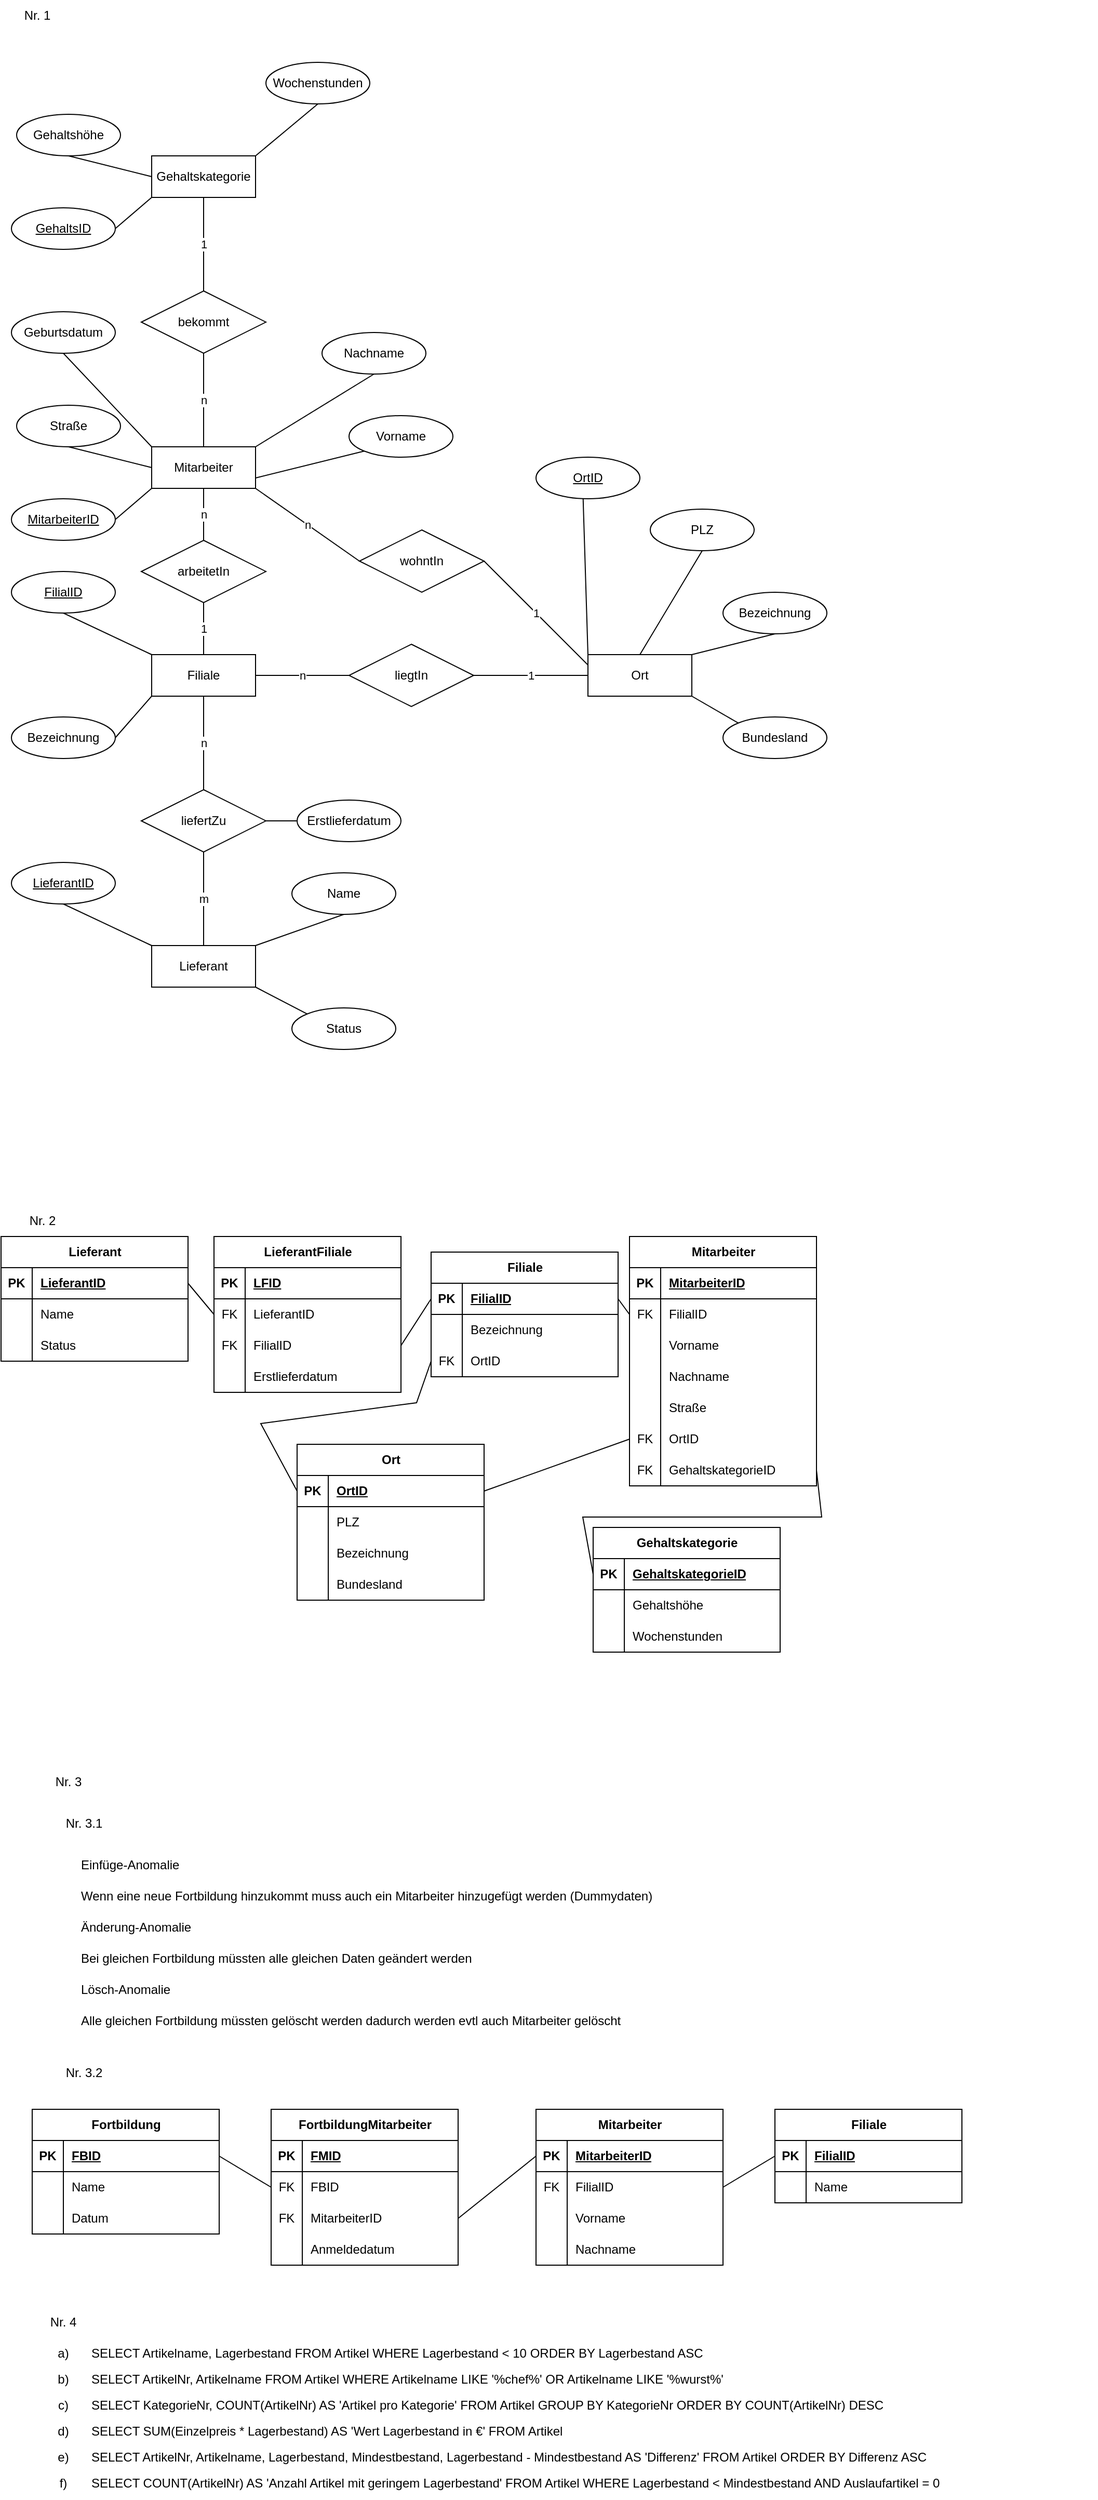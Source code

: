 <mxfile version="27.0.3">
  <diagram name="Seite-1" id="7OeyFhHkNfYd7drCodYM">
    <mxGraphModel dx="1426" dy="1954" grid="1" gridSize="10" guides="1" tooltips="1" connect="1" arrows="1" fold="1" page="1" pageScale="1" pageWidth="827" pageHeight="1169" math="0" shadow="0">
      <root>
        <mxCell id="0" />
        <mxCell id="1" parent="0" />
        <mxCell id="glLlzKumtliQa1-P7llP-1" value="Filiale" style="whiteSpace=wrap;html=1;align=center;" parent="1" vertex="1">
          <mxGeometry x="160" y="-490" width="100" height="40" as="geometry" />
        </mxCell>
        <mxCell id="glLlzKumtliQa1-P7llP-3" value="FilialID" style="ellipse;whiteSpace=wrap;html=1;align=center;fontStyle=4;" parent="1" vertex="1">
          <mxGeometry x="25" y="-570" width="100" height="40" as="geometry" />
        </mxCell>
        <mxCell id="glLlzKumtliQa1-P7llP-4" value="" style="endArrow=none;html=1;rounded=0;exitX=0.5;exitY=1;exitDx=0;exitDy=0;entryX=0;entryY=0;entryDx=0;entryDy=0;" parent="1" source="glLlzKumtliQa1-P7llP-3" target="glLlzKumtliQa1-P7llP-1" edge="1">
          <mxGeometry relative="1" as="geometry">
            <mxPoint x="340" y="-420" as="sourcePoint" />
            <mxPoint x="500" y="-420" as="targetPoint" />
          </mxGeometry>
        </mxCell>
        <mxCell id="glLlzKumtliQa1-P7llP-5" value="Bezeichnung" style="ellipse;whiteSpace=wrap;html=1;align=center;" parent="1" vertex="1">
          <mxGeometry x="25" y="-430" width="100" height="40" as="geometry" />
        </mxCell>
        <mxCell id="glLlzKumtliQa1-P7llP-6" value="" style="endArrow=none;html=1;rounded=0;exitX=1;exitY=0.5;exitDx=0;exitDy=0;entryX=0;entryY=1;entryDx=0;entryDy=0;" parent="1" source="glLlzKumtliQa1-P7llP-5" target="glLlzKumtliQa1-P7llP-1" edge="1">
          <mxGeometry relative="1" as="geometry">
            <mxPoint x="160" y="-550" as="sourcePoint" />
            <mxPoint x="180" y="-490" as="targetPoint" />
          </mxGeometry>
        </mxCell>
        <mxCell id="glLlzKumtliQa1-P7llP-7" value="Ort" style="whiteSpace=wrap;html=1;align=center;" parent="1" vertex="1">
          <mxGeometry x="580" y="-490" width="100" height="40" as="geometry" />
        </mxCell>
        <mxCell id="glLlzKumtliQa1-P7llP-8" value="liegtIn" style="shape=rhombus;perimeter=rhombusPerimeter;whiteSpace=wrap;html=1;align=center;" parent="1" vertex="1">
          <mxGeometry x="350" y="-500" width="120" height="60" as="geometry" />
        </mxCell>
        <mxCell id="glLlzKumtliQa1-P7llP-9" value="n" style="endArrow=none;html=1;rounded=0;exitX=0;exitY=0.5;exitDx=0;exitDy=0;entryX=1;entryY=0.5;entryDx=0;entryDy=0;" parent="1" source="glLlzKumtliQa1-P7llP-8" target="glLlzKumtliQa1-P7llP-1" edge="1">
          <mxGeometry relative="1" as="geometry">
            <mxPoint x="230" y="-600" as="sourcePoint" />
            <mxPoint x="230" y="-490" as="targetPoint" />
          </mxGeometry>
        </mxCell>
        <mxCell id="glLlzKumtliQa1-P7llP-10" value="1" style="endArrow=none;html=1;rounded=0;exitX=0;exitY=0.5;exitDx=0;exitDy=0;entryX=1;entryY=0.5;entryDx=0;entryDy=0;" parent="1" source="glLlzKumtliQa1-P7llP-7" target="glLlzKumtliQa1-P7llP-8" edge="1">
          <mxGeometry relative="1" as="geometry">
            <mxPoint x="240" y="-590" as="sourcePoint" />
            <mxPoint x="240" y="-480" as="targetPoint" />
          </mxGeometry>
        </mxCell>
        <mxCell id="glLlzKumtliQa1-P7llP-15" value="" style="endArrow=none;html=1;rounded=0;exitX=0.453;exitY=0.963;exitDx=0;exitDy=0;entryX=0;entryY=0;entryDx=0;entryDy=0;exitPerimeter=0;" parent="1" source="glLlzKumtliQa1-P7llP-62" target="glLlzKumtliQa1-P7llP-7" edge="1">
          <mxGeometry relative="1" as="geometry">
            <mxPoint x="580" y="-640" as="sourcePoint" />
            <mxPoint x="280" y="-320" as="targetPoint" />
          </mxGeometry>
        </mxCell>
        <mxCell id="glLlzKumtliQa1-P7llP-16" value="Bezeichnung" style="ellipse;whiteSpace=wrap;html=1;align=center;" parent="1" vertex="1">
          <mxGeometry x="710" y="-550" width="100" height="40" as="geometry" />
        </mxCell>
        <mxCell id="glLlzKumtliQa1-P7llP-17" value="" style="endArrow=none;html=1;rounded=0;exitX=0.5;exitY=1;exitDx=0;exitDy=0;entryX=1;entryY=0;entryDx=0;entryDy=0;" parent="1" source="glLlzKumtliQa1-P7llP-16" target="glLlzKumtliQa1-P7llP-7" edge="1">
          <mxGeometry relative="1" as="geometry">
            <mxPoint x="290" y="-420" as="sourcePoint" />
            <mxPoint x="600" y="-480" as="targetPoint" />
          </mxGeometry>
        </mxCell>
        <mxCell id="glLlzKumtliQa1-P7llP-22" value="Bundesland" style="ellipse;whiteSpace=wrap;html=1;align=center;" parent="1" vertex="1">
          <mxGeometry x="710" y="-430" width="100" height="40" as="geometry" />
        </mxCell>
        <mxCell id="glLlzKumtliQa1-P7llP-23" value="" style="endArrow=none;html=1;rounded=0;exitX=0;exitY=0;exitDx=0;exitDy=0;entryX=1;entryY=1;entryDx=0;entryDy=0;" parent="1" source="glLlzKumtliQa1-P7llP-22" target="glLlzKumtliQa1-P7llP-7" edge="1">
          <mxGeometry relative="1" as="geometry">
            <mxPoint x="770" y="-500" as="sourcePoint" />
            <mxPoint x="700" y="-480" as="targetPoint" />
          </mxGeometry>
        </mxCell>
        <mxCell id="glLlzKumtliQa1-P7llP-24" value="Lieferant" style="whiteSpace=wrap;html=1;align=center;" parent="1" vertex="1">
          <mxGeometry x="160" y="-210" width="100" height="40" as="geometry" />
        </mxCell>
        <mxCell id="glLlzKumtliQa1-P7llP-26" value="" style="endArrow=none;html=1;rounded=0;exitX=0.5;exitY=1;exitDx=0;exitDy=0;entryX=0;entryY=0;entryDx=0;entryDy=0;" parent="1" source="glLlzKumtliQa1-P7llP-63" target="glLlzKumtliQa1-P7llP-24" edge="1">
          <mxGeometry relative="1" as="geometry">
            <mxPoint x="75" y="-230" as="sourcePoint" />
            <mxPoint x="-135" as="targetPoint" />
          </mxGeometry>
        </mxCell>
        <mxCell id="glLlzKumtliQa1-P7llP-27" value="Name" style="ellipse;whiteSpace=wrap;html=1;align=center;" parent="1" vertex="1">
          <mxGeometry x="295" y="-280" width="100" height="40" as="geometry" />
        </mxCell>
        <mxCell id="glLlzKumtliQa1-P7llP-28" value="" style="endArrow=none;html=1;rounded=0;exitX=0.5;exitY=1;exitDx=0;exitDy=0;entryX=1;entryY=0;entryDx=0;entryDy=0;" parent="1" source="glLlzKumtliQa1-P7llP-27" target="glLlzKumtliQa1-P7llP-24" edge="1">
          <mxGeometry relative="1" as="geometry">
            <mxPoint x="-125" y="-100" as="sourcePoint" />
            <mxPoint x="185" y="-160" as="targetPoint" />
          </mxGeometry>
        </mxCell>
        <mxCell id="glLlzKumtliQa1-P7llP-29" value="Status" style="ellipse;whiteSpace=wrap;html=1;align=center;" parent="1" vertex="1">
          <mxGeometry x="295" y="-150" width="100" height="40" as="geometry" />
        </mxCell>
        <mxCell id="glLlzKumtliQa1-P7llP-30" value="" style="endArrow=none;html=1;rounded=0;exitX=0;exitY=0;exitDx=0;exitDy=0;entryX=1;entryY=1;entryDx=0;entryDy=0;" parent="1" source="glLlzKumtliQa1-P7llP-29" target="glLlzKumtliQa1-P7llP-24" edge="1">
          <mxGeometry relative="1" as="geometry">
            <mxPoint x="355" y="-180" as="sourcePoint" />
            <mxPoint x="285" y="-160" as="targetPoint" />
          </mxGeometry>
        </mxCell>
        <mxCell id="glLlzKumtliQa1-P7llP-34" value="liefertZu" style="shape=rhombus;perimeter=rhombusPerimeter;whiteSpace=wrap;html=1;align=center;" parent="1" vertex="1">
          <mxGeometry x="150" y="-360" width="120" height="60" as="geometry" />
        </mxCell>
        <mxCell id="glLlzKumtliQa1-P7llP-35" value="Erstlieferdatum" style="ellipse;whiteSpace=wrap;html=1;align=center;" parent="1" vertex="1">
          <mxGeometry x="300" y="-350" width="100" height="40" as="geometry" />
        </mxCell>
        <mxCell id="glLlzKumtliQa1-P7llP-36" value="" style="endArrow=none;html=1;rounded=0;exitX=0;exitY=0.5;exitDx=0;exitDy=0;entryX=1;entryY=0.5;entryDx=0;entryDy=0;" parent="1" source="glLlzKumtliQa1-P7llP-35" target="glLlzKumtliQa1-P7llP-34" edge="1">
          <mxGeometry relative="1" as="geometry">
            <mxPoint x="350" y="-190" as="sourcePoint" />
            <mxPoint x="270" y="-160" as="targetPoint" />
          </mxGeometry>
        </mxCell>
        <mxCell id="glLlzKumtliQa1-P7llP-50" value="m" style="endArrow=none;html=1;rounded=0;exitX=0.5;exitY=1;exitDx=0;exitDy=0;entryX=0.5;entryY=0;entryDx=0;entryDy=0;" parent="1" source="glLlzKumtliQa1-P7llP-34" target="glLlzKumtliQa1-P7llP-24" edge="1">
          <mxGeometry relative="1" as="geometry">
            <mxPoint x="205" y="-300" as="sourcePoint" />
            <mxPoint x="295" y="-280" as="targetPoint" />
          </mxGeometry>
        </mxCell>
        <mxCell id="glLlzKumtliQa1-P7llP-51" value="n" style="endArrow=none;html=1;rounded=0;exitX=0.5;exitY=1;exitDx=0;exitDy=0;entryX=0.5;entryY=0;entryDx=0;entryDy=0;" parent="1" source="glLlzKumtliQa1-P7llP-1" target="glLlzKumtliQa1-P7llP-34" edge="1">
          <mxGeometry relative="1" as="geometry">
            <mxPoint x="220" y="-290" as="sourcePoint" />
            <mxPoint x="220" y="-200" as="targetPoint" />
          </mxGeometry>
        </mxCell>
        <mxCell id="glLlzKumtliQa1-P7llP-52" value="PLZ" style="ellipse;whiteSpace=wrap;html=1;align=center;" parent="1" vertex="1">
          <mxGeometry x="640" y="-630" width="100" height="40" as="geometry" />
        </mxCell>
        <mxCell id="glLlzKumtliQa1-P7llP-53" value="" style="endArrow=none;html=1;rounded=0;exitX=0.5;exitY=1;exitDx=0;exitDy=0;entryX=0.5;entryY=0;entryDx=0;entryDy=0;" parent="1" source="glLlzKumtliQa1-P7llP-52" target="glLlzKumtliQa1-P7llP-7" edge="1">
          <mxGeometry relative="1" as="geometry">
            <mxPoint x="270" y="-480" as="sourcePoint" />
            <mxPoint x="660" y="-550" as="targetPoint" />
          </mxGeometry>
        </mxCell>
        <mxCell id="glLlzKumtliQa1-P7llP-54" value="Mitarbeiter" style="whiteSpace=wrap;html=1;align=center;" parent="1" vertex="1">
          <mxGeometry x="160" y="-690" width="100" height="40" as="geometry" />
        </mxCell>
        <mxCell id="glLlzKumtliQa1-P7llP-55" value="wohntIn" style="shape=rhombus;perimeter=rhombusPerimeter;whiteSpace=wrap;html=1;align=center;" parent="1" vertex="1">
          <mxGeometry x="360" y="-610" width="120" height="60" as="geometry" />
        </mxCell>
        <mxCell id="glLlzKumtliQa1-P7llP-56" value="n" style="endArrow=none;html=1;rounded=0;exitX=0;exitY=0.5;exitDx=0;exitDy=0;entryX=1;entryY=1;entryDx=0;entryDy=0;" parent="1" source="glLlzKumtliQa1-P7llP-55" target="glLlzKumtliQa1-P7llP-54" edge="1">
          <mxGeometry relative="1" as="geometry">
            <mxPoint x="250" y="-730" as="sourcePoint" />
            <mxPoint x="280" y="-600" as="targetPoint" />
          </mxGeometry>
        </mxCell>
        <mxCell id="glLlzKumtliQa1-P7llP-57" value="1" style="endArrow=none;html=1;rounded=0;exitX=0;exitY=0.25;exitDx=0;exitDy=0;entryX=1;entryY=0.5;entryDx=0;entryDy=0;" parent="1" source="glLlzKumtliQa1-P7llP-7" target="glLlzKumtliQa1-P7llP-55" edge="1">
          <mxGeometry relative="1" as="geometry">
            <mxPoint x="600" y="-600" as="sourcePoint" />
            <mxPoint x="260" y="-610" as="targetPoint" />
          </mxGeometry>
        </mxCell>
        <mxCell id="glLlzKumtliQa1-P7llP-58" value="MitarbeiterID" style="ellipse;whiteSpace=wrap;html=1;align=center;fontStyle=4;" parent="1" vertex="1">
          <mxGeometry x="25" y="-640" width="100" height="40" as="geometry" />
        </mxCell>
        <mxCell id="glLlzKumtliQa1-P7llP-59" value="" style="endArrow=none;html=1;rounded=0;exitX=1;exitY=0.5;exitDx=0;exitDy=0;entryX=0;entryY=1;entryDx=0;entryDy=0;" parent="1" source="glLlzKumtliQa1-P7llP-58" target="glLlzKumtliQa1-P7llP-54" edge="1">
          <mxGeometry relative="1" as="geometry">
            <mxPoint x="340" y="-560" as="sourcePoint" />
            <mxPoint x="160" y="-630" as="targetPoint" />
          </mxGeometry>
        </mxCell>
        <mxCell id="glLlzKumtliQa1-P7llP-62" value="OrtID" style="ellipse;whiteSpace=wrap;html=1;align=center;fontStyle=4;" parent="1" vertex="1">
          <mxGeometry x="530" y="-680" width="100" height="40" as="geometry" />
        </mxCell>
        <mxCell id="glLlzKumtliQa1-P7llP-63" value="LieferantID" style="ellipse;whiteSpace=wrap;html=1;align=center;fontStyle=4;" parent="1" vertex="1">
          <mxGeometry x="25" y="-290" width="100" height="40" as="geometry" />
        </mxCell>
        <mxCell id="glLlzKumtliQa1-P7llP-64" value="Nachname" style="ellipse;whiteSpace=wrap;html=1;align=center;" parent="1" vertex="1">
          <mxGeometry x="324" y="-800" width="100" height="40" as="geometry" />
        </mxCell>
        <mxCell id="glLlzKumtliQa1-P7llP-65" value="" style="endArrow=none;html=1;rounded=0;exitX=0.5;exitY=1;exitDx=0;exitDy=0;entryX=1;entryY=0;entryDx=0;entryDy=0;" parent="1" source="glLlzKumtliQa1-P7llP-64" target="glLlzKumtliQa1-P7llP-54" edge="1">
          <mxGeometry relative="1" as="geometry">
            <mxPoint x="-65" y="-680" as="sourcePoint" />
            <mxPoint x="320" y="-790" as="targetPoint" />
          </mxGeometry>
        </mxCell>
        <mxCell id="glLlzKumtliQa1-P7llP-66" value="Vorname" style="ellipse;whiteSpace=wrap;html=1;align=center;" parent="1" vertex="1">
          <mxGeometry x="350" y="-720" width="100" height="40" as="geometry" />
        </mxCell>
        <mxCell id="glLlzKumtliQa1-P7llP-67" value="" style="endArrow=none;html=1;rounded=0;exitX=0;exitY=1;exitDx=0;exitDy=0;entryX=1;entryY=0.75;entryDx=0;entryDy=0;" parent="1" source="glLlzKumtliQa1-P7llP-66" target="glLlzKumtliQa1-P7llP-54" edge="1">
          <mxGeometry relative="1" as="geometry">
            <mxPoint x="415" y="-760" as="sourcePoint" />
            <mxPoint x="280" y="-650" as="targetPoint" />
          </mxGeometry>
        </mxCell>
        <mxCell id="glLlzKumtliQa1-P7llP-68" value="Straße" style="ellipse;whiteSpace=wrap;html=1;align=center;" parent="1" vertex="1">
          <mxGeometry x="30" y="-730" width="100" height="40" as="geometry" />
        </mxCell>
        <mxCell id="glLlzKumtliQa1-P7llP-69" value="" style="endArrow=none;html=1;rounded=0;exitX=0.5;exitY=1;exitDx=0;exitDy=0;entryX=0;entryY=0.5;entryDx=0;entryDy=0;" parent="1" source="glLlzKumtliQa1-P7llP-68" target="glLlzKumtliQa1-P7llP-54" edge="1">
          <mxGeometry relative="1" as="geometry">
            <mxPoint x="-55" y="-670" as="sourcePoint" />
            <mxPoint x="270" y="-680" as="targetPoint" />
          </mxGeometry>
        </mxCell>
        <mxCell id="glLlzKumtliQa1-P7llP-70" value="Geburtsdatum" style="ellipse;whiteSpace=wrap;html=1;align=center;" parent="1" vertex="1">
          <mxGeometry x="25" y="-820" width="100" height="40" as="geometry" />
        </mxCell>
        <mxCell id="glLlzKumtliQa1-P7llP-71" value="" style="endArrow=none;html=1;rounded=0;exitX=0.5;exitY=1;exitDx=0;exitDy=0;entryX=0;entryY=0;entryDx=0;entryDy=0;" parent="1" source="glLlzKumtliQa1-P7llP-70" target="glLlzKumtliQa1-P7llP-54" edge="1">
          <mxGeometry relative="1" as="geometry">
            <mxPoint x="-25" y="-760" as="sourcePoint" />
            <mxPoint x="190" y="-760" as="targetPoint" />
          </mxGeometry>
        </mxCell>
        <mxCell id="glLlzKumtliQa1-P7llP-74" value="arbeitetIn" style="shape=rhombus;perimeter=rhombusPerimeter;whiteSpace=wrap;html=1;align=center;" parent="1" vertex="1">
          <mxGeometry x="150" y="-600" width="120" height="60" as="geometry" />
        </mxCell>
        <mxCell id="glLlzKumtliQa1-P7llP-75" value="1" style="endArrow=none;html=1;rounded=0;exitX=0.5;exitY=1;exitDx=0;exitDy=0;entryX=0.5;entryY=0;entryDx=0;entryDy=0;" parent="1" source="glLlzKumtliQa1-P7llP-74" target="glLlzKumtliQa1-P7llP-1" edge="1">
          <mxGeometry relative="1" as="geometry">
            <mxPoint x="205" y="-490" as="sourcePoint" />
            <mxPoint x="210" y="-400" as="targetPoint" />
          </mxGeometry>
        </mxCell>
        <mxCell id="glLlzKumtliQa1-P7llP-76" value="n" style="endArrow=none;html=1;rounded=0;exitX=0.5;exitY=1;exitDx=0;exitDy=0;entryX=0.5;entryY=0;entryDx=0;entryDy=0;" parent="1" source="glLlzKumtliQa1-P7llP-54" target="glLlzKumtliQa1-P7llP-74" edge="1">
          <mxGeometry relative="1" as="geometry">
            <mxPoint x="220" y="-650" as="sourcePoint" />
            <mxPoint x="220" y="-390" as="targetPoint" />
          </mxGeometry>
        </mxCell>
        <mxCell id="glLlzKumtliQa1-P7llP-77" value="Gehaltskategorie" style="whiteSpace=wrap;html=1;align=center;" parent="1" vertex="1">
          <mxGeometry x="160" y="-970" width="100" height="40" as="geometry" />
        </mxCell>
        <mxCell id="glLlzKumtliQa1-P7llP-78" value="bekommt" style="shape=rhombus;perimeter=rhombusPerimeter;whiteSpace=wrap;html=1;align=center;" parent="1" vertex="1">
          <mxGeometry x="150" y="-840" width="120" height="60" as="geometry" />
        </mxCell>
        <mxCell id="glLlzKumtliQa1-P7llP-79" value="n" style="endArrow=none;html=1;rounded=0;exitX=0.5;exitY=1;exitDx=0;exitDy=0;entryX=0.5;entryY=0;entryDx=0;entryDy=0;" parent="1" source="glLlzKumtliQa1-P7llP-78" target="glLlzKumtliQa1-P7llP-54" edge="1">
          <mxGeometry relative="1" as="geometry">
            <mxPoint x="205" y="-770" as="sourcePoint" />
            <mxPoint x="210" y="-770" as="targetPoint" />
          </mxGeometry>
        </mxCell>
        <mxCell id="glLlzKumtliQa1-P7llP-80" value="1" style="endArrow=none;html=1;rounded=0;exitX=0.5;exitY=1;exitDx=0;exitDy=0;entryX=0.5;entryY=0;entryDx=0;entryDy=0;" parent="1" source="glLlzKumtliQa1-P7llP-77" target="glLlzKumtliQa1-P7llP-78" edge="1">
          <mxGeometry relative="1" as="geometry">
            <mxPoint x="220" y="-930" as="sourcePoint" />
            <mxPoint x="220" y="-670" as="targetPoint" />
          </mxGeometry>
        </mxCell>
        <mxCell id="glLlzKumtliQa1-P7llP-81" value="GehaltsID" style="ellipse;whiteSpace=wrap;html=1;align=center;fontStyle=4;" parent="1" vertex="1">
          <mxGeometry x="25" y="-920" width="100" height="40" as="geometry" />
        </mxCell>
        <mxCell id="glLlzKumtliQa1-P7llP-82" value="" style="endArrow=none;html=1;rounded=0;exitX=1;exitY=0.5;exitDx=0;exitDy=0;entryX=0;entryY=1;entryDx=0;entryDy=0;" parent="1" source="glLlzKumtliQa1-P7llP-81" target="glLlzKumtliQa1-P7llP-77" edge="1">
          <mxGeometry relative="1" as="geometry">
            <mxPoint x="340" y="-840" as="sourcePoint" />
            <mxPoint x="160" y="-930" as="targetPoint" />
          </mxGeometry>
        </mxCell>
        <mxCell id="glLlzKumtliQa1-P7llP-83" value="Gehaltshöhe" style="ellipse;whiteSpace=wrap;html=1;align=center;" parent="1" vertex="1">
          <mxGeometry x="30" y="-1010" width="100" height="40" as="geometry" />
        </mxCell>
        <mxCell id="glLlzKumtliQa1-P7llP-84" value="" style="endArrow=none;html=1;rounded=0;exitX=0.5;exitY=1;exitDx=0;exitDy=0;entryX=0;entryY=0.5;entryDx=0;entryDy=0;" parent="1" source="glLlzKumtliQa1-P7llP-83" target="glLlzKumtliQa1-P7llP-77" edge="1">
          <mxGeometry relative="1" as="geometry">
            <mxPoint x="-55" y="-950" as="sourcePoint" />
            <mxPoint x="160" y="-950" as="targetPoint" />
          </mxGeometry>
        </mxCell>
        <mxCell id="glLlzKumtliQa1-P7llP-85" value="Wochenstunden" style="ellipse;whiteSpace=wrap;html=1;align=center;" parent="1" vertex="1">
          <mxGeometry x="270" y="-1060" width="100" height="40" as="geometry" />
        </mxCell>
        <mxCell id="glLlzKumtliQa1-P7llP-86" value="" style="endArrow=none;html=1;rounded=0;exitX=0.5;exitY=1;exitDx=0;exitDy=0;entryX=1;entryY=0;entryDx=0;entryDy=0;" parent="1" source="glLlzKumtliQa1-P7llP-85" target="glLlzKumtliQa1-P7llP-77" edge="1">
          <mxGeometry relative="1" as="geometry">
            <mxPoint x="-25" y="-1040" as="sourcePoint" />
            <mxPoint x="160" y="-970" as="targetPoint" />
          </mxGeometry>
        </mxCell>
        <mxCell id="glLlzKumtliQa1-P7llP-87" value="Lieferant" style="shape=table;startSize=30;container=1;collapsible=1;childLayout=tableLayout;fixedRows=1;rowLines=0;fontStyle=1;align=center;resizeLast=1;html=1;" parent="1" vertex="1">
          <mxGeometry x="15" y="70" width="180" height="120" as="geometry" />
        </mxCell>
        <mxCell id="glLlzKumtliQa1-P7llP-88" value="" style="shape=tableRow;horizontal=0;startSize=0;swimlaneHead=0;swimlaneBody=0;fillColor=none;collapsible=0;dropTarget=0;points=[[0,0.5],[1,0.5]];portConstraint=eastwest;top=0;left=0;right=0;bottom=1;" parent="glLlzKumtliQa1-P7llP-87" vertex="1">
          <mxGeometry y="30" width="180" height="30" as="geometry" />
        </mxCell>
        <mxCell id="glLlzKumtliQa1-P7llP-89" value="PK" style="shape=partialRectangle;connectable=0;fillColor=none;top=0;left=0;bottom=0;right=0;fontStyle=1;overflow=hidden;whiteSpace=wrap;html=1;" parent="glLlzKumtliQa1-P7llP-88" vertex="1">
          <mxGeometry width="30" height="30" as="geometry">
            <mxRectangle width="30" height="30" as="alternateBounds" />
          </mxGeometry>
        </mxCell>
        <mxCell id="glLlzKumtliQa1-P7llP-90" value="LieferantID" style="shape=partialRectangle;connectable=0;fillColor=none;top=0;left=0;bottom=0;right=0;align=left;spacingLeft=6;fontStyle=5;overflow=hidden;whiteSpace=wrap;html=1;" parent="glLlzKumtliQa1-P7llP-88" vertex="1">
          <mxGeometry x="30" width="150" height="30" as="geometry">
            <mxRectangle width="150" height="30" as="alternateBounds" />
          </mxGeometry>
        </mxCell>
        <mxCell id="glLlzKumtliQa1-P7llP-91" value="" style="shape=tableRow;horizontal=0;startSize=0;swimlaneHead=0;swimlaneBody=0;fillColor=none;collapsible=0;dropTarget=0;points=[[0,0.5],[1,0.5]];portConstraint=eastwest;top=0;left=0;right=0;bottom=0;" parent="glLlzKumtliQa1-P7llP-87" vertex="1">
          <mxGeometry y="60" width="180" height="30" as="geometry" />
        </mxCell>
        <mxCell id="glLlzKumtliQa1-P7llP-92" value="" style="shape=partialRectangle;connectable=0;fillColor=none;top=0;left=0;bottom=0;right=0;editable=1;overflow=hidden;whiteSpace=wrap;html=1;" parent="glLlzKumtliQa1-P7llP-91" vertex="1">
          <mxGeometry width="30" height="30" as="geometry">
            <mxRectangle width="30" height="30" as="alternateBounds" />
          </mxGeometry>
        </mxCell>
        <mxCell id="glLlzKumtliQa1-P7llP-93" value="Name" style="shape=partialRectangle;connectable=0;fillColor=none;top=0;left=0;bottom=0;right=0;align=left;spacingLeft=6;overflow=hidden;whiteSpace=wrap;html=1;" parent="glLlzKumtliQa1-P7llP-91" vertex="1">
          <mxGeometry x="30" width="150" height="30" as="geometry">
            <mxRectangle width="150" height="30" as="alternateBounds" />
          </mxGeometry>
        </mxCell>
        <mxCell id="glLlzKumtliQa1-P7llP-94" value="" style="shape=tableRow;horizontal=0;startSize=0;swimlaneHead=0;swimlaneBody=0;fillColor=none;collapsible=0;dropTarget=0;points=[[0,0.5],[1,0.5]];portConstraint=eastwest;top=0;left=0;right=0;bottom=0;" parent="glLlzKumtliQa1-P7llP-87" vertex="1">
          <mxGeometry y="90" width="180" height="30" as="geometry" />
        </mxCell>
        <mxCell id="glLlzKumtliQa1-P7llP-95" value="" style="shape=partialRectangle;connectable=0;fillColor=none;top=0;left=0;bottom=0;right=0;editable=1;overflow=hidden;whiteSpace=wrap;html=1;" parent="glLlzKumtliQa1-P7llP-94" vertex="1">
          <mxGeometry width="30" height="30" as="geometry">
            <mxRectangle width="30" height="30" as="alternateBounds" />
          </mxGeometry>
        </mxCell>
        <mxCell id="glLlzKumtliQa1-P7llP-96" value="Status" style="shape=partialRectangle;connectable=0;fillColor=none;top=0;left=0;bottom=0;right=0;align=left;spacingLeft=6;overflow=hidden;whiteSpace=wrap;html=1;" parent="glLlzKumtliQa1-P7llP-94" vertex="1">
          <mxGeometry x="30" width="150" height="30" as="geometry">
            <mxRectangle width="150" height="30" as="alternateBounds" />
          </mxGeometry>
        </mxCell>
        <mxCell id="glLlzKumtliQa1-P7llP-100" value="LieferantFiliale" style="shape=table;startSize=30;container=1;collapsible=1;childLayout=tableLayout;fixedRows=1;rowLines=0;fontStyle=1;align=center;resizeLast=1;html=1;" parent="1" vertex="1">
          <mxGeometry x="220" y="70" width="180" height="150" as="geometry" />
        </mxCell>
        <mxCell id="glLlzKumtliQa1-P7llP-101" value="" style="shape=tableRow;horizontal=0;startSize=0;swimlaneHead=0;swimlaneBody=0;fillColor=none;collapsible=0;dropTarget=0;points=[[0,0.5],[1,0.5]];portConstraint=eastwest;top=0;left=0;right=0;bottom=1;" parent="glLlzKumtliQa1-P7llP-100" vertex="1">
          <mxGeometry y="30" width="180" height="30" as="geometry" />
        </mxCell>
        <mxCell id="glLlzKumtliQa1-P7llP-102" value="PK" style="shape=partialRectangle;connectable=0;fillColor=none;top=0;left=0;bottom=0;right=0;fontStyle=1;overflow=hidden;whiteSpace=wrap;html=1;" parent="glLlzKumtliQa1-P7llP-101" vertex="1">
          <mxGeometry width="30" height="30" as="geometry">
            <mxRectangle width="30" height="30" as="alternateBounds" />
          </mxGeometry>
        </mxCell>
        <mxCell id="glLlzKumtliQa1-P7llP-103" value="LFID" style="shape=partialRectangle;connectable=0;fillColor=none;top=0;left=0;bottom=0;right=0;align=left;spacingLeft=6;fontStyle=5;overflow=hidden;whiteSpace=wrap;html=1;" parent="glLlzKumtliQa1-P7llP-101" vertex="1">
          <mxGeometry x="30" width="150" height="30" as="geometry">
            <mxRectangle width="150" height="30" as="alternateBounds" />
          </mxGeometry>
        </mxCell>
        <mxCell id="glLlzKumtliQa1-P7llP-104" value="" style="shape=tableRow;horizontal=0;startSize=0;swimlaneHead=0;swimlaneBody=0;fillColor=none;collapsible=0;dropTarget=0;points=[[0,0.5],[1,0.5]];portConstraint=eastwest;top=0;left=0;right=0;bottom=0;" parent="glLlzKumtliQa1-P7llP-100" vertex="1">
          <mxGeometry y="60" width="180" height="30" as="geometry" />
        </mxCell>
        <mxCell id="glLlzKumtliQa1-P7llP-105" value="FK" style="shape=partialRectangle;connectable=0;fillColor=none;top=0;left=0;bottom=0;right=0;editable=1;overflow=hidden;whiteSpace=wrap;html=1;" parent="glLlzKumtliQa1-P7llP-104" vertex="1">
          <mxGeometry width="30" height="30" as="geometry">
            <mxRectangle width="30" height="30" as="alternateBounds" />
          </mxGeometry>
        </mxCell>
        <mxCell id="glLlzKumtliQa1-P7llP-106" value="LieferantID" style="shape=partialRectangle;connectable=0;fillColor=none;top=0;left=0;bottom=0;right=0;align=left;spacingLeft=6;overflow=hidden;whiteSpace=wrap;html=1;" parent="glLlzKumtliQa1-P7llP-104" vertex="1">
          <mxGeometry x="30" width="150" height="30" as="geometry">
            <mxRectangle width="150" height="30" as="alternateBounds" />
          </mxGeometry>
        </mxCell>
        <mxCell id="glLlzKumtliQa1-P7llP-107" value="" style="shape=tableRow;horizontal=0;startSize=0;swimlaneHead=0;swimlaneBody=0;fillColor=none;collapsible=0;dropTarget=0;points=[[0,0.5],[1,0.5]];portConstraint=eastwest;top=0;left=0;right=0;bottom=0;" parent="glLlzKumtliQa1-P7llP-100" vertex="1">
          <mxGeometry y="90" width="180" height="30" as="geometry" />
        </mxCell>
        <mxCell id="glLlzKumtliQa1-P7llP-108" value="FK" style="shape=partialRectangle;connectable=0;fillColor=none;top=0;left=0;bottom=0;right=0;editable=1;overflow=hidden;whiteSpace=wrap;html=1;" parent="glLlzKumtliQa1-P7llP-107" vertex="1">
          <mxGeometry width="30" height="30" as="geometry">
            <mxRectangle width="30" height="30" as="alternateBounds" />
          </mxGeometry>
        </mxCell>
        <mxCell id="glLlzKumtliQa1-P7llP-109" value="FilialID" style="shape=partialRectangle;connectable=0;fillColor=none;top=0;left=0;bottom=0;right=0;align=left;spacingLeft=6;overflow=hidden;whiteSpace=wrap;html=1;" parent="glLlzKumtliQa1-P7llP-107" vertex="1">
          <mxGeometry x="30" width="150" height="30" as="geometry">
            <mxRectangle width="150" height="30" as="alternateBounds" />
          </mxGeometry>
        </mxCell>
        <mxCell id="glLlzKumtliQa1-P7llP-110" value="" style="shape=tableRow;horizontal=0;startSize=0;swimlaneHead=0;swimlaneBody=0;fillColor=none;collapsible=0;dropTarget=0;points=[[0,0.5],[1,0.5]];portConstraint=eastwest;top=0;left=0;right=0;bottom=0;" parent="glLlzKumtliQa1-P7llP-100" vertex="1">
          <mxGeometry y="120" width="180" height="30" as="geometry" />
        </mxCell>
        <mxCell id="glLlzKumtliQa1-P7llP-111" value="" style="shape=partialRectangle;connectable=0;fillColor=none;top=0;left=0;bottom=0;right=0;editable=1;overflow=hidden;whiteSpace=wrap;html=1;" parent="glLlzKumtliQa1-P7llP-110" vertex="1">
          <mxGeometry width="30" height="30" as="geometry">
            <mxRectangle width="30" height="30" as="alternateBounds" />
          </mxGeometry>
        </mxCell>
        <mxCell id="glLlzKumtliQa1-P7llP-112" value="Erstlieferdatum" style="shape=partialRectangle;connectable=0;fillColor=none;top=0;left=0;bottom=0;right=0;align=left;spacingLeft=6;overflow=hidden;whiteSpace=wrap;html=1;" parent="glLlzKumtliQa1-P7llP-110" vertex="1">
          <mxGeometry x="30" width="150" height="30" as="geometry">
            <mxRectangle width="150" height="30" as="alternateBounds" />
          </mxGeometry>
        </mxCell>
        <mxCell id="glLlzKumtliQa1-P7llP-113" value="Filiale" style="shape=table;startSize=30;container=1;collapsible=1;childLayout=tableLayout;fixedRows=1;rowLines=0;fontStyle=1;align=center;resizeLast=1;html=1;" parent="1" vertex="1">
          <mxGeometry x="429" y="85" width="180" height="120" as="geometry" />
        </mxCell>
        <mxCell id="glLlzKumtliQa1-P7llP-114" value="" style="shape=tableRow;horizontal=0;startSize=0;swimlaneHead=0;swimlaneBody=0;fillColor=none;collapsible=0;dropTarget=0;points=[[0,0.5],[1,0.5]];portConstraint=eastwest;top=0;left=0;right=0;bottom=1;" parent="glLlzKumtliQa1-P7llP-113" vertex="1">
          <mxGeometry y="30" width="180" height="30" as="geometry" />
        </mxCell>
        <mxCell id="glLlzKumtliQa1-P7llP-115" value="PK" style="shape=partialRectangle;connectable=0;fillColor=none;top=0;left=0;bottom=0;right=0;fontStyle=1;overflow=hidden;whiteSpace=wrap;html=1;" parent="glLlzKumtliQa1-P7llP-114" vertex="1">
          <mxGeometry width="30" height="30" as="geometry">
            <mxRectangle width="30" height="30" as="alternateBounds" />
          </mxGeometry>
        </mxCell>
        <mxCell id="glLlzKumtliQa1-P7llP-116" value="FilialID" style="shape=partialRectangle;connectable=0;fillColor=none;top=0;left=0;bottom=0;right=0;align=left;spacingLeft=6;fontStyle=5;overflow=hidden;whiteSpace=wrap;html=1;" parent="glLlzKumtliQa1-P7llP-114" vertex="1">
          <mxGeometry x="30" width="150" height="30" as="geometry">
            <mxRectangle width="150" height="30" as="alternateBounds" />
          </mxGeometry>
        </mxCell>
        <mxCell id="glLlzKumtliQa1-P7llP-120" value="" style="shape=tableRow;horizontal=0;startSize=0;swimlaneHead=0;swimlaneBody=0;fillColor=none;collapsible=0;dropTarget=0;points=[[0,0.5],[1,0.5]];portConstraint=eastwest;top=0;left=0;right=0;bottom=0;" parent="glLlzKumtliQa1-P7llP-113" vertex="1">
          <mxGeometry y="60" width="180" height="30" as="geometry" />
        </mxCell>
        <mxCell id="glLlzKumtliQa1-P7llP-121" value="" style="shape=partialRectangle;connectable=0;fillColor=none;top=0;left=0;bottom=0;right=0;editable=1;overflow=hidden;whiteSpace=wrap;html=1;" parent="glLlzKumtliQa1-P7llP-120" vertex="1">
          <mxGeometry width="30" height="30" as="geometry">
            <mxRectangle width="30" height="30" as="alternateBounds" />
          </mxGeometry>
        </mxCell>
        <mxCell id="glLlzKumtliQa1-P7llP-122" value="Bezeichnung" style="shape=partialRectangle;connectable=0;fillColor=none;top=0;left=0;bottom=0;right=0;align=left;spacingLeft=6;overflow=hidden;whiteSpace=wrap;html=1;" parent="glLlzKumtliQa1-P7llP-120" vertex="1">
          <mxGeometry x="30" width="150" height="30" as="geometry">
            <mxRectangle width="150" height="30" as="alternateBounds" />
          </mxGeometry>
        </mxCell>
        <mxCell id="glLlzKumtliQa1-P7llP-123" value="" style="shape=tableRow;horizontal=0;startSize=0;swimlaneHead=0;swimlaneBody=0;fillColor=none;collapsible=0;dropTarget=0;points=[[0,0.5],[1,0.5]];portConstraint=eastwest;top=0;left=0;right=0;bottom=0;" parent="glLlzKumtliQa1-P7llP-113" vertex="1">
          <mxGeometry y="90" width="180" height="30" as="geometry" />
        </mxCell>
        <mxCell id="glLlzKumtliQa1-P7llP-124" value="FK" style="shape=partialRectangle;connectable=0;fillColor=none;top=0;left=0;bottom=0;right=0;editable=1;overflow=hidden;whiteSpace=wrap;html=1;" parent="glLlzKumtliQa1-P7llP-123" vertex="1">
          <mxGeometry width="30" height="30" as="geometry">
            <mxRectangle width="30" height="30" as="alternateBounds" />
          </mxGeometry>
        </mxCell>
        <mxCell id="glLlzKumtliQa1-P7llP-125" value="OrtID" style="shape=partialRectangle;connectable=0;fillColor=none;top=0;left=0;bottom=0;right=0;align=left;spacingLeft=6;overflow=hidden;whiteSpace=wrap;html=1;" parent="glLlzKumtliQa1-P7llP-123" vertex="1">
          <mxGeometry x="30" width="150" height="30" as="geometry">
            <mxRectangle width="150" height="30" as="alternateBounds" />
          </mxGeometry>
        </mxCell>
        <mxCell id="glLlzKumtliQa1-P7llP-126" value="Mitarbeiter" style="shape=table;startSize=30;container=1;collapsible=1;childLayout=tableLayout;fixedRows=1;rowLines=0;fontStyle=1;align=center;resizeLast=1;html=1;" parent="1" vertex="1">
          <mxGeometry x="620" y="70" width="180" height="240" as="geometry" />
        </mxCell>
        <mxCell id="glLlzKumtliQa1-P7llP-127" value="" style="shape=tableRow;horizontal=0;startSize=0;swimlaneHead=0;swimlaneBody=0;fillColor=none;collapsible=0;dropTarget=0;points=[[0,0.5],[1,0.5]];portConstraint=eastwest;top=0;left=0;right=0;bottom=1;" parent="glLlzKumtliQa1-P7llP-126" vertex="1">
          <mxGeometry y="30" width="180" height="30" as="geometry" />
        </mxCell>
        <mxCell id="glLlzKumtliQa1-P7llP-128" value="PK" style="shape=partialRectangle;connectable=0;fillColor=none;top=0;left=0;bottom=0;right=0;fontStyle=1;overflow=hidden;whiteSpace=wrap;html=1;" parent="glLlzKumtliQa1-P7llP-127" vertex="1">
          <mxGeometry width="30" height="30" as="geometry">
            <mxRectangle width="30" height="30" as="alternateBounds" />
          </mxGeometry>
        </mxCell>
        <mxCell id="glLlzKumtliQa1-P7llP-129" value="MitarbeiterID" style="shape=partialRectangle;connectable=0;fillColor=none;top=0;left=0;bottom=0;right=0;align=left;spacingLeft=6;fontStyle=5;overflow=hidden;whiteSpace=wrap;html=1;" parent="glLlzKumtliQa1-P7llP-127" vertex="1">
          <mxGeometry x="30" width="150" height="30" as="geometry">
            <mxRectangle width="150" height="30" as="alternateBounds" />
          </mxGeometry>
        </mxCell>
        <mxCell id="glLlzKumtliQa1-P7llP-130" value="" style="shape=tableRow;horizontal=0;startSize=0;swimlaneHead=0;swimlaneBody=0;fillColor=none;collapsible=0;dropTarget=0;points=[[0,0.5],[1,0.5]];portConstraint=eastwest;top=0;left=0;right=0;bottom=0;" parent="glLlzKumtliQa1-P7llP-126" vertex="1">
          <mxGeometry y="60" width="180" height="30" as="geometry" />
        </mxCell>
        <mxCell id="glLlzKumtliQa1-P7llP-131" value="FK" style="shape=partialRectangle;connectable=0;fillColor=none;top=0;left=0;bottom=0;right=0;editable=1;overflow=hidden;whiteSpace=wrap;html=1;" parent="glLlzKumtliQa1-P7llP-130" vertex="1">
          <mxGeometry width="30" height="30" as="geometry">
            <mxRectangle width="30" height="30" as="alternateBounds" />
          </mxGeometry>
        </mxCell>
        <mxCell id="glLlzKumtliQa1-P7llP-132" value="FilialID" style="shape=partialRectangle;connectable=0;fillColor=none;top=0;left=0;bottom=0;right=0;align=left;spacingLeft=6;overflow=hidden;whiteSpace=wrap;html=1;" parent="glLlzKumtliQa1-P7llP-130" vertex="1">
          <mxGeometry x="30" width="150" height="30" as="geometry">
            <mxRectangle width="150" height="30" as="alternateBounds" />
          </mxGeometry>
        </mxCell>
        <mxCell id="glLlzKumtliQa1-P7llP-133" value="" style="shape=tableRow;horizontal=0;startSize=0;swimlaneHead=0;swimlaneBody=0;fillColor=none;collapsible=0;dropTarget=0;points=[[0,0.5],[1,0.5]];portConstraint=eastwest;top=0;left=0;right=0;bottom=0;" parent="glLlzKumtliQa1-P7llP-126" vertex="1">
          <mxGeometry y="90" width="180" height="30" as="geometry" />
        </mxCell>
        <mxCell id="glLlzKumtliQa1-P7llP-134" value="" style="shape=partialRectangle;connectable=0;fillColor=none;top=0;left=0;bottom=0;right=0;editable=1;overflow=hidden;whiteSpace=wrap;html=1;" parent="glLlzKumtliQa1-P7llP-133" vertex="1">
          <mxGeometry width="30" height="30" as="geometry">
            <mxRectangle width="30" height="30" as="alternateBounds" />
          </mxGeometry>
        </mxCell>
        <mxCell id="glLlzKumtliQa1-P7llP-135" value="Vorname" style="shape=partialRectangle;connectable=0;fillColor=none;top=0;left=0;bottom=0;right=0;align=left;spacingLeft=6;overflow=hidden;whiteSpace=wrap;html=1;" parent="glLlzKumtliQa1-P7llP-133" vertex="1">
          <mxGeometry x="30" width="150" height="30" as="geometry">
            <mxRectangle width="150" height="30" as="alternateBounds" />
          </mxGeometry>
        </mxCell>
        <mxCell id="glLlzKumtliQa1-P7llP-136" value="" style="shape=tableRow;horizontal=0;startSize=0;swimlaneHead=0;swimlaneBody=0;fillColor=none;collapsible=0;dropTarget=0;points=[[0,0.5],[1,0.5]];portConstraint=eastwest;top=0;left=0;right=0;bottom=0;" parent="glLlzKumtliQa1-P7llP-126" vertex="1">
          <mxGeometry y="120" width="180" height="30" as="geometry" />
        </mxCell>
        <mxCell id="glLlzKumtliQa1-P7llP-137" value="" style="shape=partialRectangle;connectable=0;fillColor=none;top=0;left=0;bottom=0;right=0;editable=1;overflow=hidden;whiteSpace=wrap;html=1;" parent="glLlzKumtliQa1-P7llP-136" vertex="1">
          <mxGeometry width="30" height="30" as="geometry">
            <mxRectangle width="30" height="30" as="alternateBounds" />
          </mxGeometry>
        </mxCell>
        <mxCell id="glLlzKumtliQa1-P7llP-138" value="Nachname" style="shape=partialRectangle;connectable=0;fillColor=none;top=0;left=0;bottom=0;right=0;align=left;spacingLeft=6;overflow=hidden;whiteSpace=wrap;html=1;" parent="glLlzKumtliQa1-P7llP-136" vertex="1">
          <mxGeometry x="30" width="150" height="30" as="geometry">
            <mxRectangle width="150" height="30" as="alternateBounds" />
          </mxGeometry>
        </mxCell>
        <mxCell id="glLlzKumtliQa1-P7llP-169" style="shape=tableRow;horizontal=0;startSize=0;swimlaneHead=0;swimlaneBody=0;fillColor=none;collapsible=0;dropTarget=0;points=[[0,0.5],[1,0.5]];portConstraint=eastwest;top=0;left=0;right=0;bottom=0;" parent="glLlzKumtliQa1-P7llP-126" vertex="1">
          <mxGeometry y="150" width="180" height="30" as="geometry" />
        </mxCell>
        <mxCell id="glLlzKumtliQa1-P7llP-170" style="shape=partialRectangle;connectable=0;fillColor=none;top=0;left=0;bottom=0;right=0;editable=1;overflow=hidden;whiteSpace=wrap;html=1;" parent="glLlzKumtliQa1-P7llP-169" vertex="1">
          <mxGeometry width="30" height="30" as="geometry">
            <mxRectangle width="30" height="30" as="alternateBounds" />
          </mxGeometry>
        </mxCell>
        <mxCell id="glLlzKumtliQa1-P7llP-171" value="Straße" style="shape=partialRectangle;connectable=0;fillColor=none;top=0;left=0;bottom=0;right=0;align=left;spacingLeft=6;overflow=hidden;whiteSpace=wrap;html=1;" parent="glLlzKumtliQa1-P7llP-169" vertex="1">
          <mxGeometry x="30" width="150" height="30" as="geometry">
            <mxRectangle width="150" height="30" as="alternateBounds" />
          </mxGeometry>
        </mxCell>
        <mxCell id="glLlzKumtliQa1-P7llP-172" style="shape=tableRow;horizontal=0;startSize=0;swimlaneHead=0;swimlaneBody=0;fillColor=none;collapsible=0;dropTarget=0;points=[[0,0.5],[1,0.5]];portConstraint=eastwest;top=0;left=0;right=0;bottom=0;" parent="glLlzKumtliQa1-P7llP-126" vertex="1">
          <mxGeometry y="180" width="180" height="30" as="geometry" />
        </mxCell>
        <mxCell id="glLlzKumtliQa1-P7llP-173" value="FK" style="shape=partialRectangle;connectable=0;fillColor=none;top=0;left=0;bottom=0;right=0;editable=1;overflow=hidden;whiteSpace=wrap;html=1;" parent="glLlzKumtliQa1-P7llP-172" vertex="1">
          <mxGeometry width="30" height="30" as="geometry">
            <mxRectangle width="30" height="30" as="alternateBounds" />
          </mxGeometry>
        </mxCell>
        <mxCell id="glLlzKumtliQa1-P7llP-174" value="OrtID" style="shape=partialRectangle;connectable=0;fillColor=none;top=0;left=0;bottom=0;right=0;align=left;spacingLeft=6;overflow=hidden;whiteSpace=wrap;html=1;" parent="glLlzKumtliQa1-P7llP-172" vertex="1">
          <mxGeometry x="30" width="150" height="30" as="geometry">
            <mxRectangle width="150" height="30" as="alternateBounds" />
          </mxGeometry>
        </mxCell>
        <mxCell id="glLlzKumtliQa1-P7llP-175" style="shape=tableRow;horizontal=0;startSize=0;swimlaneHead=0;swimlaneBody=0;fillColor=none;collapsible=0;dropTarget=0;points=[[0,0.5],[1,0.5]];portConstraint=eastwest;top=0;left=0;right=0;bottom=0;" parent="glLlzKumtliQa1-P7llP-126" vertex="1">
          <mxGeometry y="210" width="180" height="30" as="geometry" />
        </mxCell>
        <mxCell id="glLlzKumtliQa1-P7llP-176" value="FK" style="shape=partialRectangle;connectable=0;fillColor=none;top=0;left=0;bottom=0;right=0;editable=1;overflow=hidden;whiteSpace=wrap;html=1;" parent="glLlzKumtliQa1-P7llP-175" vertex="1">
          <mxGeometry width="30" height="30" as="geometry">
            <mxRectangle width="30" height="30" as="alternateBounds" />
          </mxGeometry>
        </mxCell>
        <mxCell id="glLlzKumtliQa1-P7llP-177" value="GehaltskategorieID" style="shape=partialRectangle;connectable=0;fillColor=none;top=0;left=0;bottom=0;right=0;align=left;spacingLeft=6;overflow=hidden;whiteSpace=wrap;html=1;" parent="glLlzKumtliQa1-P7llP-175" vertex="1">
          <mxGeometry x="30" width="150" height="30" as="geometry">
            <mxRectangle width="150" height="30" as="alternateBounds" />
          </mxGeometry>
        </mxCell>
        <mxCell id="glLlzKumtliQa1-P7llP-139" value="Gehaltskategorie" style="shape=table;startSize=30;container=1;collapsible=1;childLayout=tableLayout;fixedRows=1;rowLines=0;fontStyle=1;align=center;resizeLast=1;html=1;" parent="1" vertex="1">
          <mxGeometry x="585" y="350" width="180" height="120" as="geometry" />
        </mxCell>
        <mxCell id="glLlzKumtliQa1-P7llP-140" value="" style="shape=tableRow;horizontal=0;startSize=0;swimlaneHead=0;swimlaneBody=0;fillColor=none;collapsible=0;dropTarget=0;points=[[0,0.5],[1,0.5]];portConstraint=eastwest;top=0;left=0;right=0;bottom=1;" parent="glLlzKumtliQa1-P7llP-139" vertex="1">
          <mxGeometry y="30" width="180" height="30" as="geometry" />
        </mxCell>
        <mxCell id="glLlzKumtliQa1-P7llP-141" value="PK" style="shape=partialRectangle;connectable=0;fillColor=none;top=0;left=0;bottom=0;right=0;fontStyle=1;overflow=hidden;whiteSpace=wrap;html=1;" parent="glLlzKumtliQa1-P7llP-140" vertex="1">
          <mxGeometry width="30" height="30" as="geometry">
            <mxRectangle width="30" height="30" as="alternateBounds" />
          </mxGeometry>
        </mxCell>
        <mxCell id="glLlzKumtliQa1-P7llP-142" value="GehaltskategorieID" style="shape=partialRectangle;connectable=0;fillColor=none;top=0;left=0;bottom=0;right=0;align=left;spacingLeft=6;fontStyle=5;overflow=hidden;whiteSpace=wrap;html=1;" parent="glLlzKumtliQa1-P7llP-140" vertex="1">
          <mxGeometry x="30" width="150" height="30" as="geometry">
            <mxRectangle width="150" height="30" as="alternateBounds" />
          </mxGeometry>
        </mxCell>
        <mxCell id="glLlzKumtliQa1-P7llP-143" value="" style="shape=tableRow;horizontal=0;startSize=0;swimlaneHead=0;swimlaneBody=0;fillColor=none;collapsible=0;dropTarget=0;points=[[0,0.5],[1,0.5]];portConstraint=eastwest;top=0;left=0;right=0;bottom=0;" parent="glLlzKumtliQa1-P7llP-139" vertex="1">
          <mxGeometry y="60" width="180" height="30" as="geometry" />
        </mxCell>
        <mxCell id="glLlzKumtliQa1-P7llP-144" value="" style="shape=partialRectangle;connectable=0;fillColor=none;top=0;left=0;bottom=0;right=0;editable=1;overflow=hidden;whiteSpace=wrap;html=1;" parent="glLlzKumtliQa1-P7llP-143" vertex="1">
          <mxGeometry width="30" height="30" as="geometry">
            <mxRectangle width="30" height="30" as="alternateBounds" />
          </mxGeometry>
        </mxCell>
        <mxCell id="glLlzKumtliQa1-P7llP-145" value="Gehaltshöhe" style="shape=partialRectangle;connectable=0;fillColor=none;top=0;left=0;bottom=0;right=0;align=left;spacingLeft=6;overflow=hidden;whiteSpace=wrap;html=1;" parent="glLlzKumtliQa1-P7llP-143" vertex="1">
          <mxGeometry x="30" width="150" height="30" as="geometry">
            <mxRectangle width="150" height="30" as="alternateBounds" />
          </mxGeometry>
        </mxCell>
        <mxCell id="glLlzKumtliQa1-P7llP-146" value="" style="shape=tableRow;horizontal=0;startSize=0;swimlaneHead=0;swimlaneBody=0;fillColor=none;collapsible=0;dropTarget=0;points=[[0,0.5],[1,0.5]];portConstraint=eastwest;top=0;left=0;right=0;bottom=0;" parent="glLlzKumtliQa1-P7llP-139" vertex="1">
          <mxGeometry y="90" width="180" height="30" as="geometry" />
        </mxCell>
        <mxCell id="glLlzKumtliQa1-P7llP-147" value="" style="shape=partialRectangle;connectable=0;fillColor=none;top=0;left=0;bottom=0;right=0;editable=1;overflow=hidden;whiteSpace=wrap;html=1;" parent="glLlzKumtliQa1-P7llP-146" vertex="1">
          <mxGeometry width="30" height="30" as="geometry">
            <mxRectangle width="30" height="30" as="alternateBounds" />
          </mxGeometry>
        </mxCell>
        <mxCell id="glLlzKumtliQa1-P7llP-148" value="Wochenstunden" style="shape=partialRectangle;connectable=0;fillColor=none;top=0;left=0;bottom=0;right=0;align=left;spacingLeft=6;overflow=hidden;whiteSpace=wrap;html=1;" parent="glLlzKumtliQa1-P7llP-146" vertex="1">
          <mxGeometry x="30" width="150" height="30" as="geometry">
            <mxRectangle width="150" height="30" as="alternateBounds" />
          </mxGeometry>
        </mxCell>
        <mxCell id="glLlzKumtliQa1-P7llP-152" value="Ort" style="shape=table;startSize=30;container=1;collapsible=1;childLayout=tableLayout;fixedRows=1;rowLines=0;fontStyle=1;align=center;resizeLast=1;html=1;" parent="1" vertex="1">
          <mxGeometry x="300" y="270" width="180" height="150" as="geometry" />
        </mxCell>
        <mxCell id="glLlzKumtliQa1-P7llP-153" value="" style="shape=tableRow;horizontal=0;startSize=0;swimlaneHead=0;swimlaneBody=0;fillColor=none;collapsible=0;dropTarget=0;points=[[0,0.5],[1,0.5]];portConstraint=eastwest;top=0;left=0;right=0;bottom=1;" parent="glLlzKumtliQa1-P7llP-152" vertex="1">
          <mxGeometry y="30" width="180" height="30" as="geometry" />
        </mxCell>
        <mxCell id="glLlzKumtliQa1-P7llP-154" value="PK" style="shape=partialRectangle;connectable=0;fillColor=none;top=0;left=0;bottom=0;right=0;fontStyle=1;overflow=hidden;whiteSpace=wrap;html=1;" parent="glLlzKumtliQa1-P7llP-153" vertex="1">
          <mxGeometry width="30" height="30" as="geometry">
            <mxRectangle width="30" height="30" as="alternateBounds" />
          </mxGeometry>
        </mxCell>
        <mxCell id="glLlzKumtliQa1-P7llP-155" value="OrtID" style="shape=partialRectangle;connectable=0;fillColor=none;top=0;left=0;bottom=0;right=0;align=left;spacingLeft=6;fontStyle=5;overflow=hidden;whiteSpace=wrap;html=1;" parent="glLlzKumtliQa1-P7llP-153" vertex="1">
          <mxGeometry x="30" width="150" height="30" as="geometry">
            <mxRectangle width="150" height="30" as="alternateBounds" />
          </mxGeometry>
        </mxCell>
        <mxCell id="glLlzKumtliQa1-P7llP-156" value="" style="shape=tableRow;horizontal=0;startSize=0;swimlaneHead=0;swimlaneBody=0;fillColor=none;collapsible=0;dropTarget=0;points=[[0,0.5],[1,0.5]];portConstraint=eastwest;top=0;left=0;right=0;bottom=0;" parent="glLlzKumtliQa1-P7llP-152" vertex="1">
          <mxGeometry y="60" width="180" height="30" as="geometry" />
        </mxCell>
        <mxCell id="glLlzKumtliQa1-P7llP-157" value="" style="shape=partialRectangle;connectable=0;fillColor=none;top=0;left=0;bottom=0;right=0;editable=1;overflow=hidden;whiteSpace=wrap;html=1;" parent="glLlzKumtliQa1-P7llP-156" vertex="1">
          <mxGeometry width="30" height="30" as="geometry">
            <mxRectangle width="30" height="30" as="alternateBounds" />
          </mxGeometry>
        </mxCell>
        <mxCell id="glLlzKumtliQa1-P7llP-158" value="PLZ" style="shape=partialRectangle;connectable=0;fillColor=none;top=0;left=0;bottom=0;right=0;align=left;spacingLeft=6;overflow=hidden;whiteSpace=wrap;html=1;" parent="glLlzKumtliQa1-P7llP-156" vertex="1">
          <mxGeometry x="30" width="150" height="30" as="geometry">
            <mxRectangle width="150" height="30" as="alternateBounds" />
          </mxGeometry>
        </mxCell>
        <mxCell id="glLlzKumtliQa1-P7llP-159" value="" style="shape=tableRow;horizontal=0;startSize=0;swimlaneHead=0;swimlaneBody=0;fillColor=none;collapsible=0;dropTarget=0;points=[[0,0.5],[1,0.5]];portConstraint=eastwest;top=0;left=0;right=0;bottom=0;" parent="glLlzKumtliQa1-P7llP-152" vertex="1">
          <mxGeometry y="90" width="180" height="30" as="geometry" />
        </mxCell>
        <mxCell id="glLlzKumtliQa1-P7llP-160" value="" style="shape=partialRectangle;connectable=0;fillColor=none;top=0;left=0;bottom=0;right=0;editable=1;overflow=hidden;whiteSpace=wrap;html=1;" parent="glLlzKumtliQa1-P7llP-159" vertex="1">
          <mxGeometry width="30" height="30" as="geometry">
            <mxRectangle width="30" height="30" as="alternateBounds" />
          </mxGeometry>
        </mxCell>
        <mxCell id="glLlzKumtliQa1-P7llP-161" value="Bezeichnung" style="shape=partialRectangle;connectable=0;fillColor=none;top=0;left=0;bottom=0;right=0;align=left;spacingLeft=6;overflow=hidden;whiteSpace=wrap;html=1;" parent="glLlzKumtliQa1-P7llP-159" vertex="1">
          <mxGeometry x="30" width="150" height="30" as="geometry">
            <mxRectangle width="150" height="30" as="alternateBounds" />
          </mxGeometry>
        </mxCell>
        <mxCell id="glLlzKumtliQa1-P7llP-162" value="" style="shape=tableRow;horizontal=0;startSize=0;swimlaneHead=0;swimlaneBody=0;fillColor=none;collapsible=0;dropTarget=0;points=[[0,0.5],[1,0.5]];portConstraint=eastwest;top=0;left=0;right=0;bottom=0;" parent="glLlzKumtliQa1-P7llP-152" vertex="1">
          <mxGeometry y="120" width="180" height="30" as="geometry" />
        </mxCell>
        <mxCell id="glLlzKumtliQa1-P7llP-163" value="" style="shape=partialRectangle;connectable=0;fillColor=none;top=0;left=0;bottom=0;right=0;editable=1;overflow=hidden;whiteSpace=wrap;html=1;" parent="glLlzKumtliQa1-P7llP-162" vertex="1">
          <mxGeometry width="30" height="30" as="geometry">
            <mxRectangle width="30" height="30" as="alternateBounds" />
          </mxGeometry>
        </mxCell>
        <mxCell id="glLlzKumtliQa1-P7llP-164" value="Bundesland" style="shape=partialRectangle;connectable=0;fillColor=none;top=0;left=0;bottom=0;right=0;align=left;spacingLeft=6;overflow=hidden;whiteSpace=wrap;html=1;" parent="glLlzKumtliQa1-P7llP-162" vertex="1">
          <mxGeometry x="30" width="150" height="30" as="geometry">
            <mxRectangle width="150" height="30" as="alternateBounds" />
          </mxGeometry>
        </mxCell>
        <mxCell id="glLlzKumtliQa1-P7llP-165" value="" style="endArrow=none;html=1;rounded=0;exitX=1;exitY=0.5;exitDx=0;exitDy=0;entryX=0;entryY=0.5;entryDx=0;entryDy=0;" parent="1" source="glLlzKumtliQa1-P7llP-88" target="glLlzKumtliQa1-P7llP-104" edge="1">
          <mxGeometry relative="1" as="geometry">
            <mxPoint x="315" y="90" as="sourcePoint" />
            <mxPoint x="475" y="90" as="targetPoint" />
          </mxGeometry>
        </mxCell>
        <mxCell id="glLlzKumtliQa1-P7llP-166" value="" style="endArrow=none;html=1;rounded=0;exitX=1;exitY=0.5;exitDx=0;exitDy=0;entryX=0;entryY=0.5;entryDx=0;entryDy=0;" parent="1" source="glLlzKumtliQa1-P7llP-107" target="glLlzKumtliQa1-P7llP-114" edge="1">
          <mxGeometry relative="1" as="geometry">
            <mxPoint x="245" y="145" as="sourcePoint" />
            <mxPoint x="285" y="175" as="targetPoint" />
          </mxGeometry>
        </mxCell>
        <mxCell id="glLlzKumtliQa1-P7llP-167" value="" style="endArrow=none;html=1;rounded=0;exitX=0;exitY=0.5;exitDx=0;exitDy=0;entryX=0;entryY=0.5;entryDx=0;entryDy=0;" parent="1" source="glLlzKumtliQa1-P7llP-153" target="glLlzKumtliQa1-P7llP-123" edge="1">
          <mxGeometry relative="1" as="geometry">
            <mxPoint x="465" y="205" as="sourcePoint" />
            <mxPoint x="505" y="145" as="targetPoint" />
            <Array as="points">
              <mxPoint x="265" y="250" />
              <mxPoint x="415" y="230" />
            </Array>
          </mxGeometry>
        </mxCell>
        <mxCell id="glLlzKumtliQa1-P7llP-168" value="" style="endArrow=none;html=1;rounded=0;exitX=1;exitY=0.5;exitDx=0;exitDy=0;entryX=0;entryY=0.5;entryDx=0;entryDy=0;" parent="1" source="glLlzKumtliQa1-P7llP-114" target="glLlzKumtliQa1-P7llP-130" edge="1">
          <mxGeometry relative="1" as="geometry">
            <mxPoint x="465" y="205" as="sourcePoint" />
            <mxPoint x="505" y="145" as="targetPoint" />
          </mxGeometry>
        </mxCell>
        <mxCell id="glLlzKumtliQa1-P7llP-178" value="" style="endArrow=none;html=1;rounded=0;exitX=1;exitY=0.5;exitDx=0;exitDy=0;entryX=0;entryY=0.5;entryDx=0;entryDy=0;" parent="1" source="glLlzKumtliQa1-P7llP-153" target="glLlzKumtliQa1-P7llP-172" edge="1">
          <mxGeometry relative="1" as="geometry">
            <mxPoint x="465" y="205" as="sourcePoint" />
            <mxPoint x="505" y="145" as="targetPoint" />
          </mxGeometry>
        </mxCell>
        <mxCell id="glLlzKumtliQa1-P7llP-179" value="" style="endArrow=none;html=1;rounded=0;exitX=1;exitY=0.5;exitDx=0;exitDy=0;entryX=0;entryY=0.5;entryDx=0;entryDy=0;" parent="1" source="glLlzKumtliQa1-P7llP-175" target="glLlzKumtliQa1-P7llP-140" edge="1">
          <mxGeometry relative="1" as="geometry">
            <mxPoint x="685" y="335" as="sourcePoint" />
            <mxPoint x="725" y="295" as="targetPoint" />
            <Array as="points">
              <mxPoint x="805" y="340" />
              <mxPoint x="575" y="340" />
            </Array>
          </mxGeometry>
        </mxCell>
        <mxCell id="glLlzKumtliQa1-P7llP-180" value="Nr. 1" style="text;html=1;align=center;verticalAlign=middle;whiteSpace=wrap;rounded=0;" parent="1" vertex="1">
          <mxGeometry x="20" y="-1120" width="60" height="30" as="geometry" />
        </mxCell>
        <mxCell id="glLlzKumtliQa1-P7llP-181" value="Nr. 2" style="text;html=1;align=center;verticalAlign=middle;whiteSpace=wrap;rounded=0;" parent="1" vertex="1">
          <mxGeometry x="25" y="40" width="60" height="30" as="geometry" />
        </mxCell>
        <mxCell id="glLlzKumtliQa1-P7llP-182" value="Nr. 3" style="text;html=1;align=center;verticalAlign=middle;whiteSpace=wrap;rounded=0;" parent="1" vertex="1">
          <mxGeometry x="50" y="580" width="60" height="30" as="geometry" />
        </mxCell>
        <mxCell id="glLlzKumtliQa1-P7llP-183" value="Nr. 3.1" style="text;html=1;align=center;verticalAlign=middle;whiteSpace=wrap;rounded=0;" parent="1" vertex="1">
          <mxGeometry x="65" y="620" width="60" height="30" as="geometry" />
        </mxCell>
        <mxCell id="glLlzKumtliQa1-P7llP-184" value="Einfüge-Anomalie" style="text;html=1;align=left;verticalAlign=middle;whiteSpace=wrap;rounded=0;" parent="1" vertex="1">
          <mxGeometry x="90" y="660" width="120" height="30" as="geometry" />
        </mxCell>
        <mxCell id="glLlzKumtliQa1-P7llP-185" value="Änderung-Anomalie" style="text;html=1;align=left;verticalAlign=middle;whiteSpace=wrap;rounded=0;" parent="1" vertex="1">
          <mxGeometry x="90" y="720" width="120" height="30" as="geometry" />
        </mxCell>
        <mxCell id="glLlzKumtliQa1-P7llP-186" value="Lösch-Anomalie" style="text;html=1;align=left;verticalAlign=middle;whiteSpace=wrap;rounded=0;" parent="1" vertex="1">
          <mxGeometry x="90" y="780" width="120" height="30" as="geometry" />
        </mxCell>
        <mxCell id="glLlzKumtliQa1-P7llP-187" value="Wenn eine neue Fortbildung hinzukommt muss auch ein Mitarbeiter hinzugefügt werden (Dummydaten)" style="text;html=1;align=left;verticalAlign=middle;whiteSpace=wrap;rounded=0;" parent="1" vertex="1">
          <mxGeometry x="90" y="690" width="640" height="30" as="geometry" />
        </mxCell>
        <mxCell id="glLlzKumtliQa1-P7llP-188" value="Bei gleichen Fortbildung müssten alle gleichen Daten geändert werden" style="text;html=1;align=left;verticalAlign=middle;whiteSpace=wrap;rounded=0;" parent="1" vertex="1">
          <mxGeometry x="90" y="750" width="550" height="30" as="geometry" />
        </mxCell>
        <mxCell id="glLlzKumtliQa1-P7llP-189" value="Alle gleichen Fortbildung müssten gelöscht werden dadurch werden evtl auch Mitarbeiter gelöscht" style="text;html=1;align=left;verticalAlign=middle;whiteSpace=wrap;rounded=0;" parent="1" vertex="1">
          <mxGeometry x="90" y="810" width="550" height="30" as="geometry" />
        </mxCell>
        <mxCell id="glLlzKumtliQa1-P7llP-190" value="Nr. 3.2" style="text;html=1;align=center;verticalAlign=middle;whiteSpace=wrap;rounded=0;" parent="1" vertex="1">
          <mxGeometry x="65" y="860" width="60" height="30" as="geometry" />
        </mxCell>
        <mxCell id="glLlzKumtliQa1-P7llP-191" value="Fortbildung" style="shape=table;startSize=30;container=1;collapsible=1;childLayout=tableLayout;fixedRows=1;rowLines=0;fontStyle=1;align=center;resizeLast=1;html=1;" parent="1" vertex="1">
          <mxGeometry x="45" y="910" width="180" height="120" as="geometry" />
        </mxCell>
        <mxCell id="glLlzKumtliQa1-P7llP-192" value="" style="shape=tableRow;horizontal=0;startSize=0;swimlaneHead=0;swimlaneBody=0;fillColor=none;collapsible=0;dropTarget=0;points=[[0,0.5],[1,0.5]];portConstraint=eastwest;top=0;left=0;right=0;bottom=1;" parent="glLlzKumtliQa1-P7llP-191" vertex="1">
          <mxGeometry y="30" width="180" height="30" as="geometry" />
        </mxCell>
        <mxCell id="glLlzKumtliQa1-P7llP-193" value="PK" style="shape=partialRectangle;connectable=0;fillColor=none;top=0;left=0;bottom=0;right=0;fontStyle=1;overflow=hidden;whiteSpace=wrap;html=1;" parent="glLlzKumtliQa1-P7llP-192" vertex="1">
          <mxGeometry width="30" height="30" as="geometry">
            <mxRectangle width="30" height="30" as="alternateBounds" />
          </mxGeometry>
        </mxCell>
        <mxCell id="glLlzKumtliQa1-P7llP-194" value="FBID" style="shape=partialRectangle;connectable=0;fillColor=none;top=0;left=0;bottom=0;right=0;align=left;spacingLeft=6;fontStyle=5;overflow=hidden;whiteSpace=wrap;html=1;" parent="glLlzKumtliQa1-P7llP-192" vertex="1">
          <mxGeometry x="30" width="150" height="30" as="geometry">
            <mxRectangle width="150" height="30" as="alternateBounds" />
          </mxGeometry>
        </mxCell>
        <mxCell id="glLlzKumtliQa1-P7llP-195" value="" style="shape=tableRow;horizontal=0;startSize=0;swimlaneHead=0;swimlaneBody=0;fillColor=none;collapsible=0;dropTarget=0;points=[[0,0.5],[1,0.5]];portConstraint=eastwest;top=0;left=0;right=0;bottom=0;" parent="glLlzKumtliQa1-P7llP-191" vertex="1">
          <mxGeometry y="60" width="180" height="30" as="geometry" />
        </mxCell>
        <mxCell id="glLlzKumtliQa1-P7llP-196" value="" style="shape=partialRectangle;connectable=0;fillColor=none;top=0;left=0;bottom=0;right=0;editable=1;overflow=hidden;whiteSpace=wrap;html=1;" parent="glLlzKumtliQa1-P7llP-195" vertex="1">
          <mxGeometry width="30" height="30" as="geometry">
            <mxRectangle width="30" height="30" as="alternateBounds" />
          </mxGeometry>
        </mxCell>
        <mxCell id="glLlzKumtliQa1-P7llP-197" value="Name" style="shape=partialRectangle;connectable=0;fillColor=none;top=0;left=0;bottom=0;right=0;align=left;spacingLeft=6;overflow=hidden;whiteSpace=wrap;html=1;" parent="glLlzKumtliQa1-P7llP-195" vertex="1">
          <mxGeometry x="30" width="150" height="30" as="geometry">
            <mxRectangle width="150" height="30" as="alternateBounds" />
          </mxGeometry>
        </mxCell>
        <mxCell id="glLlzKumtliQa1-P7llP-198" value="" style="shape=tableRow;horizontal=0;startSize=0;swimlaneHead=0;swimlaneBody=0;fillColor=none;collapsible=0;dropTarget=0;points=[[0,0.5],[1,0.5]];portConstraint=eastwest;top=0;left=0;right=0;bottom=0;" parent="glLlzKumtliQa1-P7llP-191" vertex="1">
          <mxGeometry y="90" width="180" height="30" as="geometry" />
        </mxCell>
        <mxCell id="glLlzKumtliQa1-P7llP-199" value="" style="shape=partialRectangle;connectable=0;fillColor=none;top=0;left=0;bottom=0;right=0;editable=1;overflow=hidden;whiteSpace=wrap;html=1;" parent="glLlzKumtliQa1-P7llP-198" vertex="1">
          <mxGeometry width="30" height="30" as="geometry">
            <mxRectangle width="30" height="30" as="alternateBounds" />
          </mxGeometry>
        </mxCell>
        <mxCell id="glLlzKumtliQa1-P7llP-200" value="Datum" style="shape=partialRectangle;connectable=0;fillColor=none;top=0;left=0;bottom=0;right=0;align=left;spacingLeft=6;overflow=hidden;whiteSpace=wrap;html=1;" parent="glLlzKumtliQa1-P7llP-198" vertex="1">
          <mxGeometry x="30" width="150" height="30" as="geometry">
            <mxRectangle width="150" height="30" as="alternateBounds" />
          </mxGeometry>
        </mxCell>
        <mxCell id="glLlzKumtliQa1-P7llP-204" value="Filiale" style="shape=table;startSize=30;container=1;collapsible=1;childLayout=tableLayout;fixedRows=1;rowLines=0;fontStyle=1;align=center;resizeLast=1;html=1;" parent="1" vertex="1">
          <mxGeometry x="760" y="910" width="180" height="90" as="geometry" />
        </mxCell>
        <mxCell id="glLlzKumtliQa1-P7llP-205" value="" style="shape=tableRow;horizontal=0;startSize=0;swimlaneHead=0;swimlaneBody=0;fillColor=none;collapsible=0;dropTarget=0;points=[[0,0.5],[1,0.5]];portConstraint=eastwest;top=0;left=0;right=0;bottom=1;" parent="glLlzKumtliQa1-P7llP-204" vertex="1">
          <mxGeometry y="30" width="180" height="30" as="geometry" />
        </mxCell>
        <mxCell id="glLlzKumtliQa1-P7llP-206" value="PK" style="shape=partialRectangle;connectable=0;fillColor=none;top=0;left=0;bottom=0;right=0;fontStyle=1;overflow=hidden;whiteSpace=wrap;html=1;" parent="glLlzKumtliQa1-P7llP-205" vertex="1">
          <mxGeometry width="30" height="30" as="geometry">
            <mxRectangle width="30" height="30" as="alternateBounds" />
          </mxGeometry>
        </mxCell>
        <mxCell id="glLlzKumtliQa1-P7llP-207" value="FilialID" style="shape=partialRectangle;connectable=0;fillColor=none;top=0;left=0;bottom=0;right=0;align=left;spacingLeft=6;fontStyle=5;overflow=hidden;whiteSpace=wrap;html=1;" parent="glLlzKumtliQa1-P7llP-205" vertex="1">
          <mxGeometry x="30" width="150" height="30" as="geometry">
            <mxRectangle width="150" height="30" as="alternateBounds" />
          </mxGeometry>
        </mxCell>
        <mxCell id="glLlzKumtliQa1-P7llP-208" value="" style="shape=tableRow;horizontal=0;startSize=0;swimlaneHead=0;swimlaneBody=0;fillColor=none;collapsible=0;dropTarget=0;points=[[0,0.5],[1,0.5]];portConstraint=eastwest;top=0;left=0;right=0;bottom=0;" parent="glLlzKumtliQa1-P7llP-204" vertex="1">
          <mxGeometry y="60" width="180" height="30" as="geometry" />
        </mxCell>
        <mxCell id="glLlzKumtliQa1-P7llP-209" value="" style="shape=partialRectangle;connectable=0;fillColor=none;top=0;left=0;bottom=0;right=0;editable=1;overflow=hidden;whiteSpace=wrap;html=1;" parent="glLlzKumtliQa1-P7llP-208" vertex="1">
          <mxGeometry width="30" height="30" as="geometry">
            <mxRectangle width="30" height="30" as="alternateBounds" />
          </mxGeometry>
        </mxCell>
        <mxCell id="glLlzKumtliQa1-P7llP-210" value="Name" style="shape=partialRectangle;connectable=0;fillColor=none;top=0;left=0;bottom=0;right=0;align=left;spacingLeft=6;overflow=hidden;whiteSpace=wrap;html=1;" parent="glLlzKumtliQa1-P7llP-208" vertex="1">
          <mxGeometry x="30" width="150" height="30" as="geometry">
            <mxRectangle width="150" height="30" as="alternateBounds" />
          </mxGeometry>
        </mxCell>
        <mxCell id="glLlzKumtliQa1-P7llP-214" value="Mitarbeiter" style="shape=table;startSize=30;container=1;collapsible=1;childLayout=tableLayout;fixedRows=1;rowLines=0;fontStyle=1;align=center;resizeLast=1;html=1;" parent="1" vertex="1">
          <mxGeometry x="530" y="910" width="180" height="150" as="geometry" />
        </mxCell>
        <mxCell id="glLlzKumtliQa1-P7llP-215" value="" style="shape=tableRow;horizontal=0;startSize=0;swimlaneHead=0;swimlaneBody=0;fillColor=none;collapsible=0;dropTarget=0;points=[[0,0.5],[1,0.5]];portConstraint=eastwest;top=0;left=0;right=0;bottom=1;" parent="glLlzKumtliQa1-P7llP-214" vertex="1">
          <mxGeometry y="30" width="180" height="30" as="geometry" />
        </mxCell>
        <mxCell id="glLlzKumtliQa1-P7llP-216" value="PK" style="shape=partialRectangle;connectable=0;fillColor=none;top=0;left=0;bottom=0;right=0;fontStyle=1;overflow=hidden;whiteSpace=wrap;html=1;" parent="glLlzKumtliQa1-P7llP-215" vertex="1">
          <mxGeometry width="30" height="30" as="geometry">
            <mxRectangle width="30" height="30" as="alternateBounds" />
          </mxGeometry>
        </mxCell>
        <mxCell id="glLlzKumtliQa1-P7llP-217" value="MitarbeiterID" style="shape=partialRectangle;connectable=0;fillColor=none;top=0;left=0;bottom=0;right=0;align=left;spacingLeft=6;fontStyle=5;overflow=hidden;whiteSpace=wrap;html=1;" parent="glLlzKumtliQa1-P7llP-215" vertex="1">
          <mxGeometry x="30" width="150" height="30" as="geometry">
            <mxRectangle width="150" height="30" as="alternateBounds" />
          </mxGeometry>
        </mxCell>
        <mxCell id="glLlzKumtliQa1-P7llP-218" value="" style="shape=tableRow;horizontal=0;startSize=0;swimlaneHead=0;swimlaneBody=0;fillColor=none;collapsible=0;dropTarget=0;points=[[0,0.5],[1,0.5]];portConstraint=eastwest;top=0;left=0;right=0;bottom=0;" parent="glLlzKumtliQa1-P7llP-214" vertex="1">
          <mxGeometry y="60" width="180" height="30" as="geometry" />
        </mxCell>
        <mxCell id="glLlzKumtliQa1-P7llP-219" value="FK" style="shape=partialRectangle;connectable=0;fillColor=none;top=0;left=0;bottom=0;right=0;editable=1;overflow=hidden;whiteSpace=wrap;html=1;" parent="glLlzKumtliQa1-P7llP-218" vertex="1">
          <mxGeometry width="30" height="30" as="geometry">
            <mxRectangle width="30" height="30" as="alternateBounds" />
          </mxGeometry>
        </mxCell>
        <mxCell id="glLlzKumtliQa1-P7llP-220" value="FilialID" style="shape=partialRectangle;connectable=0;fillColor=none;top=0;left=0;bottom=0;right=0;align=left;spacingLeft=6;overflow=hidden;whiteSpace=wrap;html=1;" parent="glLlzKumtliQa1-P7llP-218" vertex="1">
          <mxGeometry x="30" width="150" height="30" as="geometry">
            <mxRectangle width="150" height="30" as="alternateBounds" />
          </mxGeometry>
        </mxCell>
        <mxCell id="glLlzKumtliQa1-P7llP-221" value="" style="shape=tableRow;horizontal=0;startSize=0;swimlaneHead=0;swimlaneBody=0;fillColor=none;collapsible=0;dropTarget=0;points=[[0,0.5],[1,0.5]];portConstraint=eastwest;top=0;left=0;right=0;bottom=0;" parent="glLlzKumtliQa1-P7llP-214" vertex="1">
          <mxGeometry y="90" width="180" height="30" as="geometry" />
        </mxCell>
        <mxCell id="glLlzKumtliQa1-P7llP-222" value="" style="shape=partialRectangle;connectable=0;fillColor=none;top=0;left=0;bottom=0;right=0;editable=1;overflow=hidden;whiteSpace=wrap;html=1;" parent="glLlzKumtliQa1-P7llP-221" vertex="1">
          <mxGeometry width="30" height="30" as="geometry">
            <mxRectangle width="30" height="30" as="alternateBounds" />
          </mxGeometry>
        </mxCell>
        <mxCell id="glLlzKumtliQa1-P7llP-223" value="Vorname" style="shape=partialRectangle;connectable=0;fillColor=none;top=0;left=0;bottom=0;right=0;align=left;spacingLeft=6;overflow=hidden;whiteSpace=wrap;html=1;" parent="glLlzKumtliQa1-P7llP-221" vertex="1">
          <mxGeometry x="30" width="150" height="30" as="geometry">
            <mxRectangle width="150" height="30" as="alternateBounds" />
          </mxGeometry>
        </mxCell>
        <mxCell id="glLlzKumtliQa1-P7llP-224" value="" style="shape=tableRow;horizontal=0;startSize=0;swimlaneHead=0;swimlaneBody=0;fillColor=none;collapsible=0;dropTarget=0;points=[[0,0.5],[1,0.5]];portConstraint=eastwest;top=0;left=0;right=0;bottom=0;" parent="glLlzKumtliQa1-P7llP-214" vertex="1">
          <mxGeometry y="120" width="180" height="30" as="geometry" />
        </mxCell>
        <mxCell id="glLlzKumtliQa1-P7llP-225" value="" style="shape=partialRectangle;connectable=0;fillColor=none;top=0;left=0;bottom=0;right=0;editable=1;overflow=hidden;whiteSpace=wrap;html=1;" parent="glLlzKumtliQa1-P7llP-224" vertex="1">
          <mxGeometry width="30" height="30" as="geometry">
            <mxRectangle width="30" height="30" as="alternateBounds" />
          </mxGeometry>
        </mxCell>
        <mxCell id="glLlzKumtliQa1-P7llP-226" value="Nachname" style="shape=partialRectangle;connectable=0;fillColor=none;top=0;left=0;bottom=0;right=0;align=left;spacingLeft=6;overflow=hidden;whiteSpace=wrap;html=1;" parent="glLlzKumtliQa1-P7llP-224" vertex="1">
          <mxGeometry x="30" width="150" height="30" as="geometry">
            <mxRectangle width="150" height="30" as="alternateBounds" />
          </mxGeometry>
        </mxCell>
        <mxCell id="glLlzKumtliQa1-P7llP-236" value="FortbildungMitarbeiter" style="shape=table;startSize=30;container=1;collapsible=1;childLayout=tableLayout;fixedRows=1;rowLines=0;fontStyle=1;align=center;resizeLast=1;html=1;" parent="1" vertex="1">
          <mxGeometry x="275" y="910" width="180" height="150" as="geometry" />
        </mxCell>
        <mxCell id="glLlzKumtliQa1-P7llP-237" value="" style="shape=tableRow;horizontal=0;startSize=0;swimlaneHead=0;swimlaneBody=0;fillColor=none;collapsible=0;dropTarget=0;points=[[0,0.5],[1,0.5]];portConstraint=eastwest;top=0;left=0;right=0;bottom=1;" parent="glLlzKumtliQa1-P7llP-236" vertex="1">
          <mxGeometry y="30" width="180" height="30" as="geometry" />
        </mxCell>
        <mxCell id="glLlzKumtliQa1-P7llP-238" value="PK" style="shape=partialRectangle;connectable=0;fillColor=none;top=0;left=0;bottom=0;right=0;fontStyle=1;overflow=hidden;whiteSpace=wrap;html=1;" parent="glLlzKumtliQa1-P7llP-237" vertex="1">
          <mxGeometry width="30" height="30" as="geometry">
            <mxRectangle width="30" height="30" as="alternateBounds" />
          </mxGeometry>
        </mxCell>
        <mxCell id="glLlzKumtliQa1-P7llP-239" value="FMID" style="shape=partialRectangle;connectable=0;fillColor=none;top=0;left=0;bottom=0;right=0;align=left;spacingLeft=6;fontStyle=5;overflow=hidden;whiteSpace=wrap;html=1;" parent="glLlzKumtliQa1-P7llP-237" vertex="1">
          <mxGeometry x="30" width="150" height="30" as="geometry">
            <mxRectangle width="150" height="30" as="alternateBounds" />
          </mxGeometry>
        </mxCell>
        <mxCell id="glLlzKumtliQa1-P7llP-240" value="" style="shape=tableRow;horizontal=0;startSize=0;swimlaneHead=0;swimlaneBody=0;fillColor=none;collapsible=0;dropTarget=0;points=[[0,0.5],[1,0.5]];portConstraint=eastwest;top=0;left=0;right=0;bottom=0;" parent="glLlzKumtliQa1-P7llP-236" vertex="1">
          <mxGeometry y="60" width="180" height="30" as="geometry" />
        </mxCell>
        <mxCell id="glLlzKumtliQa1-P7llP-241" value="FK" style="shape=partialRectangle;connectable=0;fillColor=none;top=0;left=0;bottom=0;right=0;editable=1;overflow=hidden;whiteSpace=wrap;html=1;" parent="glLlzKumtliQa1-P7llP-240" vertex="1">
          <mxGeometry width="30" height="30" as="geometry">
            <mxRectangle width="30" height="30" as="alternateBounds" />
          </mxGeometry>
        </mxCell>
        <mxCell id="glLlzKumtliQa1-P7llP-242" value="FBID" style="shape=partialRectangle;connectable=0;fillColor=none;top=0;left=0;bottom=0;right=0;align=left;spacingLeft=6;overflow=hidden;whiteSpace=wrap;html=1;" parent="glLlzKumtliQa1-P7llP-240" vertex="1">
          <mxGeometry x="30" width="150" height="30" as="geometry">
            <mxRectangle width="150" height="30" as="alternateBounds" />
          </mxGeometry>
        </mxCell>
        <mxCell id="glLlzKumtliQa1-P7llP-243" value="" style="shape=tableRow;horizontal=0;startSize=0;swimlaneHead=0;swimlaneBody=0;fillColor=none;collapsible=0;dropTarget=0;points=[[0,0.5],[1,0.5]];portConstraint=eastwest;top=0;left=0;right=0;bottom=0;" parent="glLlzKumtliQa1-P7llP-236" vertex="1">
          <mxGeometry y="90" width="180" height="30" as="geometry" />
        </mxCell>
        <mxCell id="glLlzKumtliQa1-P7llP-244" value="FK" style="shape=partialRectangle;connectable=0;fillColor=none;top=0;left=0;bottom=0;right=0;editable=1;overflow=hidden;whiteSpace=wrap;html=1;" parent="glLlzKumtliQa1-P7llP-243" vertex="1">
          <mxGeometry width="30" height="30" as="geometry">
            <mxRectangle width="30" height="30" as="alternateBounds" />
          </mxGeometry>
        </mxCell>
        <mxCell id="glLlzKumtliQa1-P7llP-245" value="MitarbeiterID" style="shape=partialRectangle;connectable=0;fillColor=none;top=0;left=0;bottom=0;right=0;align=left;spacingLeft=6;overflow=hidden;whiteSpace=wrap;html=1;" parent="glLlzKumtliQa1-P7llP-243" vertex="1">
          <mxGeometry x="30" width="150" height="30" as="geometry">
            <mxRectangle width="150" height="30" as="alternateBounds" />
          </mxGeometry>
        </mxCell>
        <mxCell id="glLlzKumtliQa1-P7llP-246" value="" style="shape=tableRow;horizontal=0;startSize=0;swimlaneHead=0;swimlaneBody=0;fillColor=none;collapsible=0;dropTarget=0;points=[[0,0.5],[1,0.5]];portConstraint=eastwest;top=0;left=0;right=0;bottom=0;" parent="glLlzKumtliQa1-P7llP-236" vertex="1">
          <mxGeometry y="120" width="180" height="30" as="geometry" />
        </mxCell>
        <mxCell id="glLlzKumtliQa1-P7llP-247" value="" style="shape=partialRectangle;connectable=0;fillColor=none;top=0;left=0;bottom=0;right=0;editable=1;overflow=hidden;whiteSpace=wrap;html=1;" parent="glLlzKumtliQa1-P7llP-246" vertex="1">
          <mxGeometry width="30" height="30" as="geometry">
            <mxRectangle width="30" height="30" as="alternateBounds" />
          </mxGeometry>
        </mxCell>
        <mxCell id="glLlzKumtliQa1-P7llP-248" value="Anmeldedatum" style="shape=partialRectangle;connectable=0;fillColor=none;top=0;left=0;bottom=0;right=0;align=left;spacingLeft=6;overflow=hidden;whiteSpace=wrap;html=1;" parent="glLlzKumtliQa1-P7llP-246" vertex="1">
          <mxGeometry x="30" width="150" height="30" as="geometry">
            <mxRectangle width="150" height="30" as="alternateBounds" />
          </mxGeometry>
        </mxCell>
        <mxCell id="glLlzKumtliQa1-P7llP-249" value="" style="endArrow=none;html=1;rounded=0;exitX=1;exitY=0.5;exitDx=0;exitDy=0;entryX=0;entryY=0.5;entryDx=0;entryDy=0;" parent="1" source="glLlzKumtliQa1-P7llP-192" target="glLlzKumtliQa1-P7llP-240" edge="1">
          <mxGeometry relative="1" as="geometry">
            <mxPoint x="360" y="990" as="sourcePoint" />
            <mxPoint x="520" y="990" as="targetPoint" />
          </mxGeometry>
        </mxCell>
        <mxCell id="glLlzKumtliQa1-P7llP-250" value="" style="endArrow=none;html=1;rounded=0;exitX=1;exitY=0.5;exitDx=0;exitDy=0;entryX=0;entryY=0.5;entryDx=0;entryDy=0;" parent="1" source="glLlzKumtliQa1-P7llP-243" target="glLlzKumtliQa1-P7llP-215" edge="1">
          <mxGeometry relative="1" as="geometry">
            <mxPoint x="235" y="965" as="sourcePoint" />
            <mxPoint x="285" y="995" as="targetPoint" />
          </mxGeometry>
        </mxCell>
        <mxCell id="glLlzKumtliQa1-P7llP-251" value="" style="endArrow=none;html=1;rounded=0;exitX=1;exitY=0.5;exitDx=0;exitDy=0;entryX=0;entryY=0.5;entryDx=0;entryDy=0;" parent="1" source="glLlzKumtliQa1-P7llP-218" target="glLlzKumtliQa1-P7llP-205" edge="1">
          <mxGeometry relative="1" as="geometry">
            <mxPoint x="465" y="1025" as="sourcePoint" />
            <mxPoint x="540" y="965" as="targetPoint" />
          </mxGeometry>
        </mxCell>
        <mxCell id="glLlzKumtliQa1-P7llP-252" value="Nr. 4" style="text;html=1;align=center;verticalAlign=middle;whiteSpace=wrap;rounded=0;" parent="1" vertex="1">
          <mxGeometry x="45" y="1100" width="60" height="30" as="geometry" />
        </mxCell>
        <mxCell id="glLlzKumtliQa1-P7llP-253" value="a)" style="text;html=1;align=center;verticalAlign=middle;whiteSpace=wrap;rounded=0;" parent="1" vertex="1">
          <mxGeometry x="45" y="1130" width="60" height="30" as="geometry" />
        </mxCell>
        <mxCell id="glLlzKumtliQa1-P7llP-254" value="SELECT Artikelname, Lagerbestand FROM Artikel WHERE Lagerbestand &amp;lt; 10 ORDER BY Lagerbestand ASC" style="text;html=1;align=left;verticalAlign=middle;whiteSpace=wrap;rounded=0;" parent="1" vertex="1">
          <mxGeometry x="100" y="1135" width="610" height="20" as="geometry" />
        </mxCell>
        <mxCell id="glLlzKumtliQa1-P7llP-255" value="b)" style="text;html=1;align=center;verticalAlign=middle;whiteSpace=wrap;rounded=0;" parent="1" vertex="1">
          <mxGeometry x="45" y="1155" width="60" height="30" as="geometry" />
        </mxCell>
        <mxCell id="glLlzKumtliQa1-P7llP-256" value="SELECT ArtikelNr, Artikelname FROM Artikel WHERE Artikelname LIKE &#39;%chef%&#39; OR Artikelname LIKE &#39;%wurst%&#39;" style="text;html=1;align=left;verticalAlign=middle;whiteSpace=wrap;rounded=0;" parent="1" vertex="1">
          <mxGeometry x="100" y="1160" width="650" height="20" as="geometry" />
        </mxCell>
        <mxCell id="glLlzKumtliQa1-P7llP-257" value="c)" style="text;html=1;align=center;verticalAlign=middle;whiteSpace=wrap;rounded=0;" parent="1" vertex="1">
          <mxGeometry x="45" y="1180" width="60" height="30" as="geometry" />
        </mxCell>
        <mxCell id="glLlzKumtliQa1-P7llP-258" value="SELECT KategorieNr, COUNT(ArtikelNr) AS &#39;Artikel pro Kategorie&#39; FROM Artikel GROUP BY KategorieNr ORDER BY COUNT(ArtikelNr) DESC" style="text;html=1;align=left;verticalAlign=middle;whiteSpace=wrap;rounded=0;" parent="1" vertex="1">
          <mxGeometry x="100" y="1185" width="970" height="20" as="geometry" />
        </mxCell>
        <mxCell id="glLlzKumtliQa1-P7llP-259" value="d)" style="text;html=1;align=center;verticalAlign=middle;whiteSpace=wrap;rounded=0;" parent="1" vertex="1">
          <mxGeometry x="45" y="1205" width="60" height="30" as="geometry" />
        </mxCell>
        <mxCell id="glLlzKumtliQa1-P7llP-260" value="SELECT SUM(Einzelpreis * Lagerbestand) AS &#39;Wert Lagerbestand in €&#39; FROM Artikel" style="text;html=1;align=left;verticalAlign=middle;whiteSpace=wrap;rounded=0;" parent="1" vertex="1">
          <mxGeometry x="100" y="1210" width="970" height="20" as="geometry" />
        </mxCell>
        <mxCell id="glLlzKumtliQa1-P7llP-261" value="e)" style="text;html=1;align=center;verticalAlign=middle;whiteSpace=wrap;rounded=0;" parent="1" vertex="1">
          <mxGeometry x="45" y="1230" width="60" height="30" as="geometry" />
        </mxCell>
        <mxCell id="glLlzKumtliQa1-P7llP-262" value="SELECT ArtikelNr, Artikelname, Lagerbestand, Mindestbestand, Lagerbestand - Mindestbestand AS &#39;Differenz&#39; FROM Artikel ORDER BY Differenz ASC" style="text;html=1;align=left;verticalAlign=middle;whiteSpace=wrap;rounded=0;" parent="1" vertex="1">
          <mxGeometry x="100" y="1235" width="970" height="20" as="geometry" />
        </mxCell>
        <mxCell id="glLlzKumtliQa1-P7llP-263" value="f)" style="text;html=1;align=center;verticalAlign=middle;whiteSpace=wrap;rounded=0;" parent="1" vertex="1">
          <mxGeometry x="45" y="1255" width="60" height="30" as="geometry" />
        </mxCell>
        <mxCell id="glLlzKumtliQa1-P7llP-264" value="SELECT COUNT(ArtikelNr) AS &#39;Anzahl Artikel mit geringem Lagerbestand&#39; FROM Artikel WHERE Lagerbestand &amp;lt; Mindestbestand AND&amp;nbsp;Auslaufartikel = 0" style="text;html=1;align=left;verticalAlign=middle;whiteSpace=wrap;rounded=0;" parent="1" vertex="1">
          <mxGeometry x="100" y="1260" width="970" height="20" as="geometry" />
        </mxCell>
      </root>
    </mxGraphModel>
  </diagram>
</mxfile>

